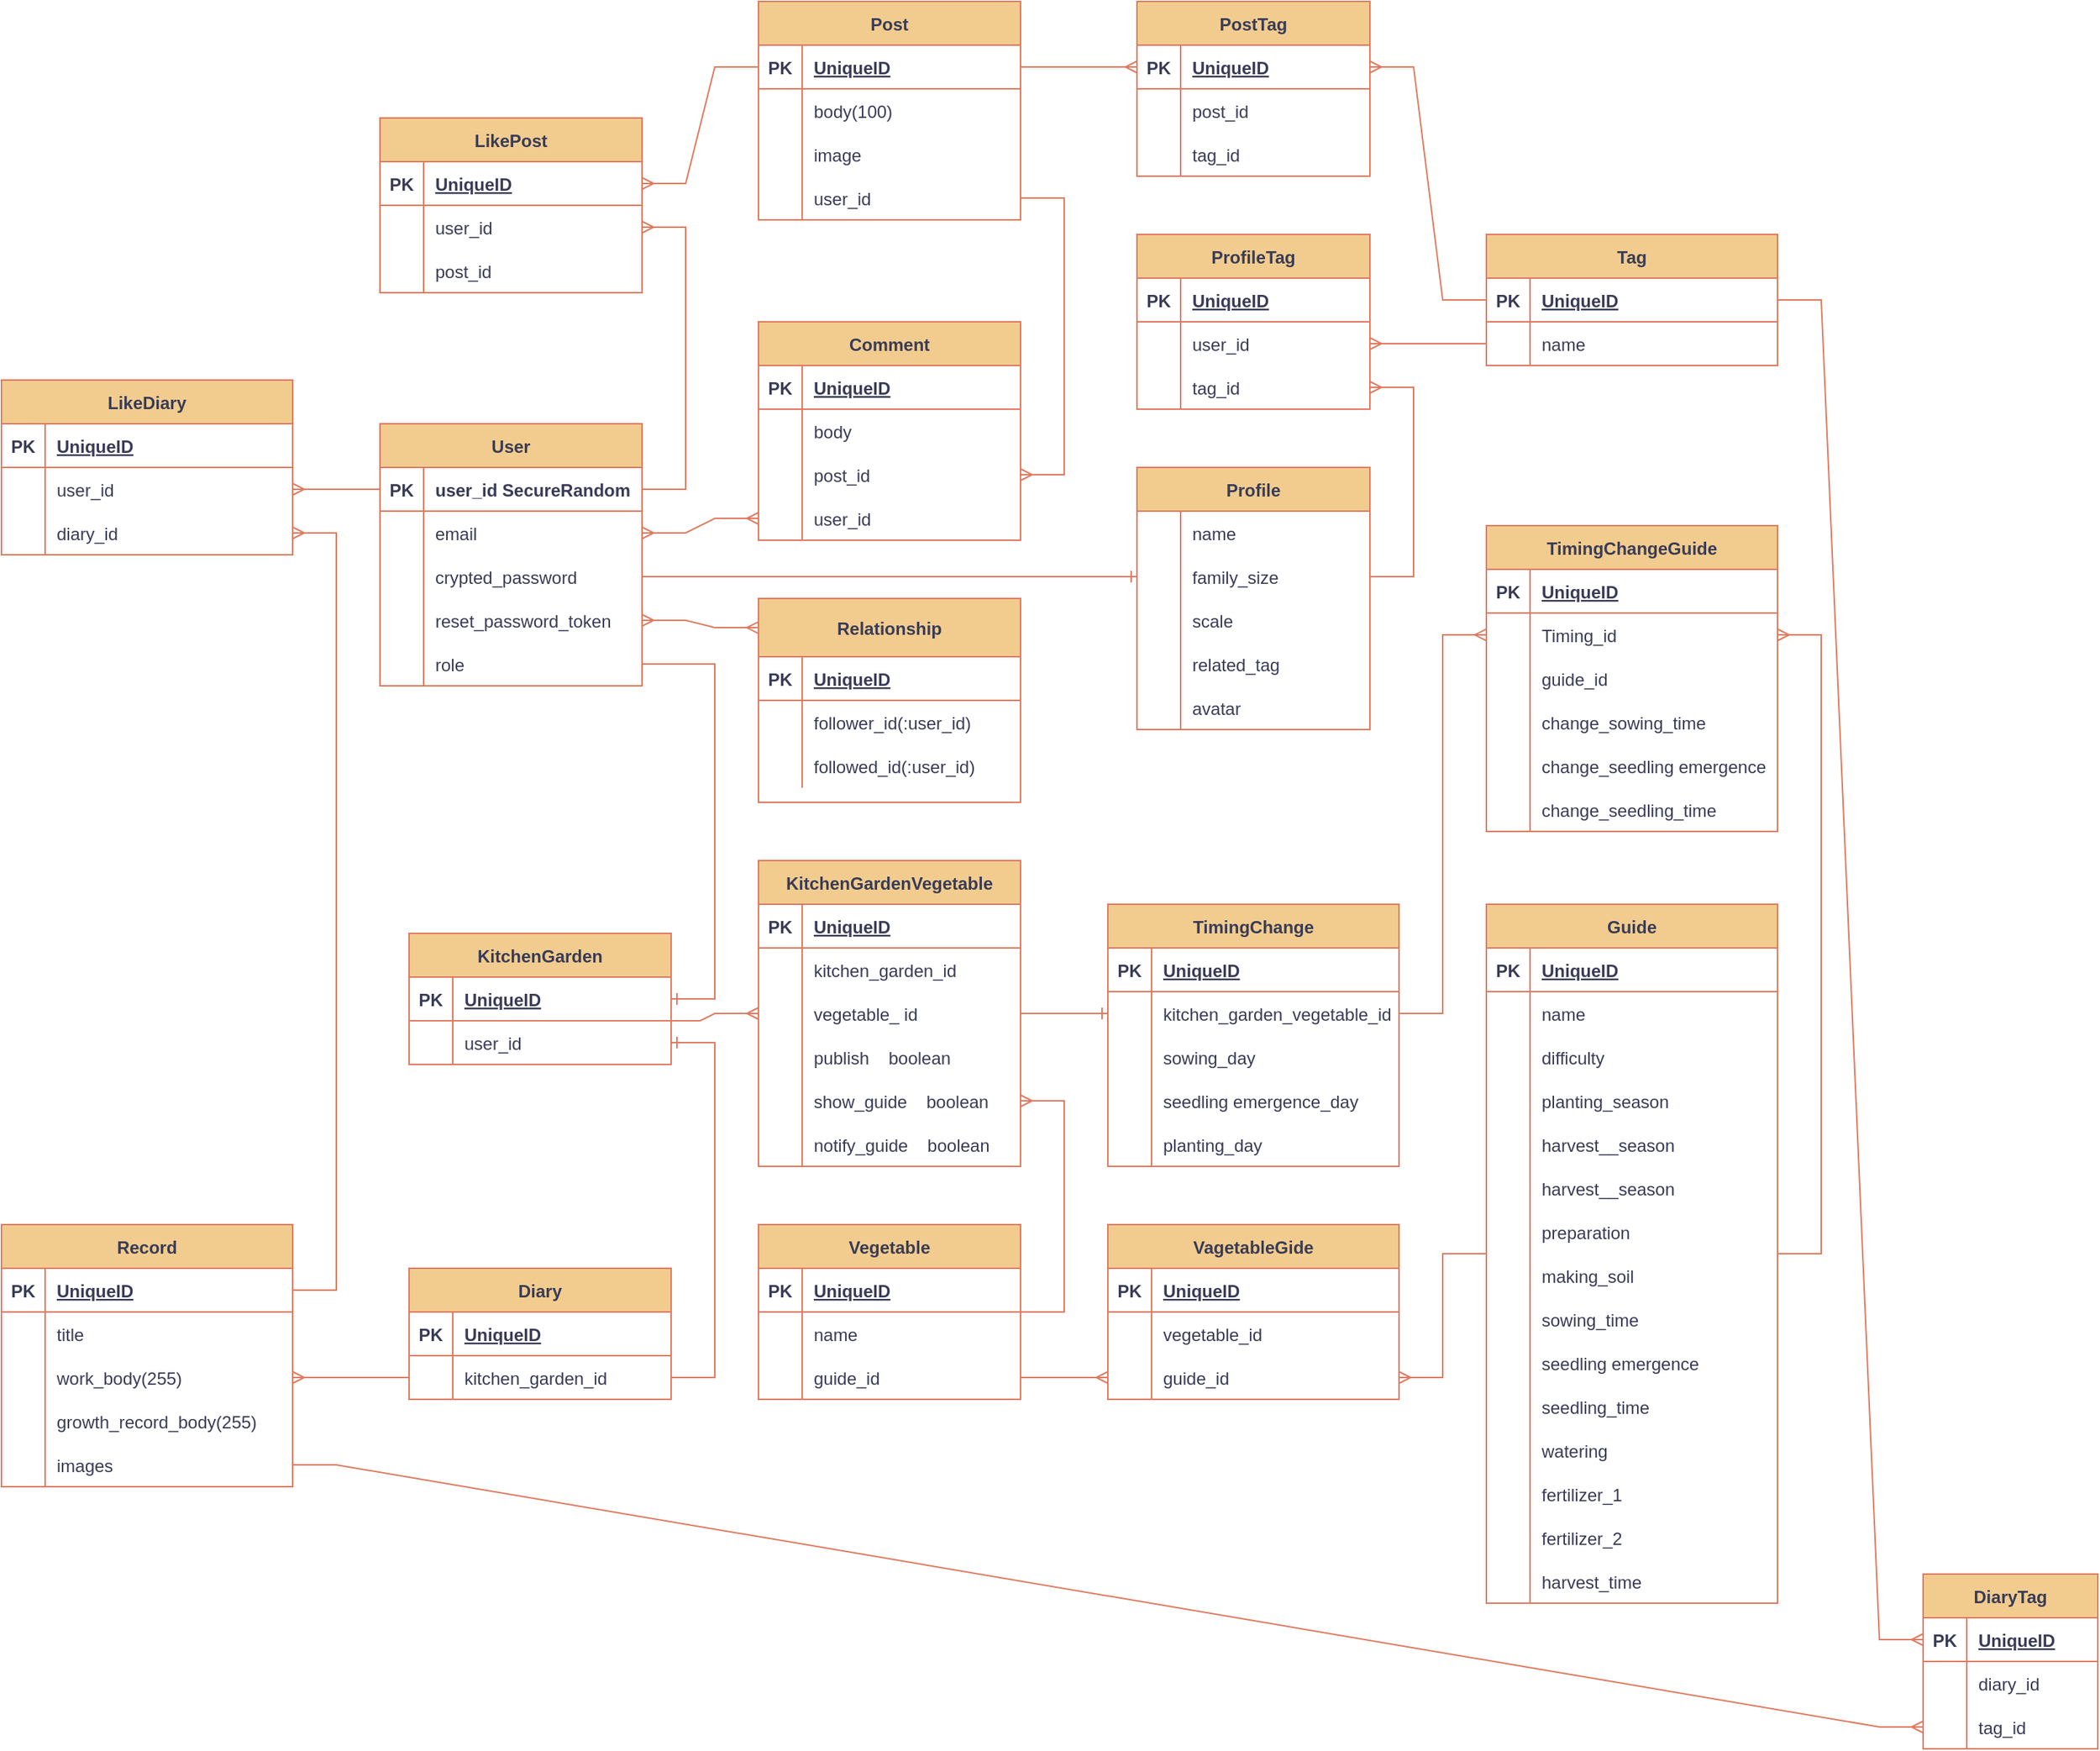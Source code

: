 <mxfile version="20.8.5" type="github">
  <diagram id="R2lEEEUBdFMjLlhIrx00" name="Page-1">
    <mxGraphModel dx="7185" dy="1293" grid="0" gridSize="10" guides="1" tooltips="1" connect="1" arrows="1" fold="1" page="0" pageScale="1" pageWidth="1169" pageHeight="1654" math="0" shadow="0" extFonts="Permanent Marker^https://fonts.googleapis.com/css?family=Permanent+Marker">
      <root>
        <mxCell id="0" />
        <mxCell id="1" parent="0" />
        <mxCell id="C-vyLk0tnHw3VtMMgP7b-13" value="Post" style="shape=table;startSize=30;container=1;collapsible=1;childLayout=tableLayout;fixedRows=1;rowLines=0;fontStyle=1;align=center;resizeLast=1;labelBackgroundColor=none;fillColor=#F2CC8F;strokeColor=#E07A5F;fontColor=#393C56;" parent="1" vertex="1">
          <mxGeometry x="-4120" y="240" width="180" height="150" as="geometry" />
        </mxCell>
        <mxCell id="C-vyLk0tnHw3VtMMgP7b-14" value="" style="shape=partialRectangle;collapsible=0;dropTarget=0;pointerEvents=0;fillColor=none;points=[[0,0.5],[1,0.5]];portConstraint=eastwest;top=0;left=0;right=0;bottom=1;labelBackgroundColor=none;strokeColor=#E07A5F;fontColor=#393C56;" parent="C-vyLk0tnHw3VtMMgP7b-13" vertex="1">
          <mxGeometry y="30" width="180" height="30" as="geometry" />
        </mxCell>
        <mxCell id="C-vyLk0tnHw3VtMMgP7b-15" value="PK" style="shape=partialRectangle;overflow=hidden;connectable=0;fillColor=none;top=0;left=0;bottom=0;right=0;fontStyle=1;labelBackgroundColor=none;strokeColor=#E07A5F;fontColor=#393C56;" parent="C-vyLk0tnHw3VtMMgP7b-14" vertex="1">
          <mxGeometry width="30" height="30" as="geometry">
            <mxRectangle width="30" height="30" as="alternateBounds" />
          </mxGeometry>
        </mxCell>
        <mxCell id="C-vyLk0tnHw3VtMMgP7b-16" value="UniqueID" style="shape=partialRectangle;overflow=hidden;connectable=0;fillColor=none;top=0;left=0;bottom=0;right=0;align=left;spacingLeft=6;fontStyle=5;labelBackgroundColor=none;strokeColor=#E07A5F;fontColor=#393C56;" parent="C-vyLk0tnHw3VtMMgP7b-14" vertex="1">
          <mxGeometry x="30" width="150" height="30" as="geometry">
            <mxRectangle width="150" height="30" as="alternateBounds" />
          </mxGeometry>
        </mxCell>
        <mxCell id="r4JHQw7CceE9-L-xb1N1-65" value="" style="shape=tableRow;horizontal=0;startSize=0;swimlaneHead=0;swimlaneBody=0;fillColor=none;collapsible=0;dropTarget=0;points=[[0,0.5],[1,0.5]];portConstraint=eastwest;top=0;left=0;right=0;bottom=0;labelBackgroundColor=none;strokeColor=#E07A5F;fontColor=#393C56;" parent="C-vyLk0tnHw3VtMMgP7b-13" vertex="1">
          <mxGeometry y="60" width="180" height="30" as="geometry" />
        </mxCell>
        <mxCell id="r4JHQw7CceE9-L-xb1N1-66" value="" style="shape=partialRectangle;connectable=0;fillColor=none;top=0;left=0;bottom=0;right=0;editable=1;overflow=hidden;labelBackgroundColor=none;strokeColor=#E07A5F;fontColor=#393C56;" parent="r4JHQw7CceE9-L-xb1N1-65" vertex="1">
          <mxGeometry width="30" height="30" as="geometry">
            <mxRectangle width="30" height="30" as="alternateBounds" />
          </mxGeometry>
        </mxCell>
        <mxCell id="r4JHQw7CceE9-L-xb1N1-67" value="body(100)" style="shape=partialRectangle;connectable=0;fillColor=none;top=0;left=0;bottom=0;right=0;align=left;spacingLeft=6;overflow=hidden;labelBackgroundColor=none;strokeColor=#E07A5F;fontColor=#393C56;" parent="r4JHQw7CceE9-L-xb1N1-65" vertex="1">
          <mxGeometry x="30" width="150" height="30" as="geometry">
            <mxRectangle width="150" height="30" as="alternateBounds" />
          </mxGeometry>
        </mxCell>
        <mxCell id="r4JHQw7CceE9-L-xb1N1-71" value="" style="shape=tableRow;horizontal=0;startSize=0;swimlaneHead=0;swimlaneBody=0;fillColor=none;collapsible=0;dropTarget=0;points=[[0,0.5],[1,0.5]];portConstraint=eastwest;top=0;left=0;right=0;bottom=0;labelBackgroundColor=none;strokeColor=#E07A5F;fontColor=#393C56;" parent="C-vyLk0tnHw3VtMMgP7b-13" vertex="1">
          <mxGeometry y="90" width="180" height="30" as="geometry" />
        </mxCell>
        <mxCell id="r4JHQw7CceE9-L-xb1N1-72" value="" style="shape=partialRectangle;connectable=0;fillColor=none;top=0;left=0;bottom=0;right=0;editable=1;overflow=hidden;labelBackgroundColor=none;strokeColor=#E07A5F;fontColor=#393C56;" parent="r4JHQw7CceE9-L-xb1N1-71" vertex="1">
          <mxGeometry width="30" height="30" as="geometry">
            <mxRectangle width="30" height="30" as="alternateBounds" />
          </mxGeometry>
        </mxCell>
        <mxCell id="r4JHQw7CceE9-L-xb1N1-73" value="image" style="shape=partialRectangle;connectable=0;fillColor=none;top=0;left=0;bottom=0;right=0;align=left;spacingLeft=6;overflow=hidden;labelBackgroundColor=none;strokeColor=#E07A5F;fontColor=#393C56;" parent="r4JHQw7CceE9-L-xb1N1-71" vertex="1">
          <mxGeometry x="30" width="150" height="30" as="geometry">
            <mxRectangle width="150" height="30" as="alternateBounds" />
          </mxGeometry>
        </mxCell>
        <mxCell id="r4JHQw7CceE9-L-xb1N1-68" value="" style="shape=tableRow;horizontal=0;startSize=0;swimlaneHead=0;swimlaneBody=0;fillColor=none;collapsible=0;dropTarget=0;points=[[0,0.5],[1,0.5]];portConstraint=eastwest;top=0;left=0;right=0;bottom=0;labelBackgroundColor=none;strokeColor=#E07A5F;fontColor=#393C56;" parent="C-vyLk0tnHw3VtMMgP7b-13" vertex="1">
          <mxGeometry y="120" width="180" height="30" as="geometry" />
        </mxCell>
        <mxCell id="r4JHQw7CceE9-L-xb1N1-69" value="" style="shape=partialRectangle;connectable=0;fillColor=none;top=0;left=0;bottom=0;right=0;editable=1;overflow=hidden;labelBackgroundColor=none;strokeColor=#E07A5F;fontColor=#393C56;" parent="r4JHQw7CceE9-L-xb1N1-68" vertex="1">
          <mxGeometry width="30" height="30" as="geometry">
            <mxRectangle width="30" height="30" as="alternateBounds" />
          </mxGeometry>
        </mxCell>
        <mxCell id="r4JHQw7CceE9-L-xb1N1-70" value="user_id" style="shape=partialRectangle;connectable=0;fillColor=none;top=0;left=0;bottom=0;right=0;align=left;spacingLeft=6;overflow=hidden;labelBackgroundColor=none;strokeColor=#E07A5F;fontColor=#393C56;" parent="r4JHQw7CceE9-L-xb1N1-68" vertex="1">
          <mxGeometry x="30" width="150" height="30" as="geometry">
            <mxRectangle width="150" height="30" as="alternateBounds" />
          </mxGeometry>
        </mxCell>
        <mxCell id="ZYIYy0xiS1JpbG7LHLAk-3" value="Comment" style="shape=table;startSize=30;container=1;collapsible=1;childLayout=tableLayout;fixedRows=1;rowLines=0;fontStyle=1;align=center;resizeLast=1;fillColor=#F2CC8F;strokeColor=#E07A5F;labelBackgroundColor=none;fontColor=#393C56;" parent="1" vertex="1">
          <mxGeometry x="-4120" y="460" width="180" height="150" as="geometry" />
        </mxCell>
        <mxCell id="ZYIYy0xiS1JpbG7LHLAk-4" value="" style="shape=tableRow;horizontal=0;startSize=0;swimlaneHead=0;swimlaneBody=0;fillColor=none;collapsible=0;dropTarget=0;points=[[0,0.5],[1,0.5]];portConstraint=eastwest;top=0;left=0;right=0;bottom=1;labelBackgroundColor=none;strokeColor=#E07A5F;fontColor=#393C56;" parent="ZYIYy0xiS1JpbG7LHLAk-3" vertex="1">
          <mxGeometry y="30" width="180" height="30" as="geometry" />
        </mxCell>
        <mxCell id="ZYIYy0xiS1JpbG7LHLAk-5" value="PK" style="shape=partialRectangle;connectable=0;fillColor=none;top=0;left=0;bottom=0;right=0;fontStyle=1;overflow=hidden;labelBackgroundColor=none;strokeColor=#E07A5F;fontColor=#393C56;" parent="ZYIYy0xiS1JpbG7LHLAk-4" vertex="1">
          <mxGeometry width="30" height="30" as="geometry">
            <mxRectangle width="30" height="30" as="alternateBounds" />
          </mxGeometry>
        </mxCell>
        <mxCell id="ZYIYy0xiS1JpbG7LHLAk-6" value="UniqueID" style="shape=partialRectangle;connectable=0;fillColor=none;top=0;left=0;bottom=0;right=0;align=left;spacingLeft=6;fontStyle=5;overflow=hidden;labelBackgroundColor=none;strokeColor=#E07A5F;fontColor=#393C56;" parent="ZYIYy0xiS1JpbG7LHLAk-4" vertex="1">
          <mxGeometry x="30" width="150" height="30" as="geometry">
            <mxRectangle width="150" height="30" as="alternateBounds" />
          </mxGeometry>
        </mxCell>
        <mxCell id="r4JHQw7CceE9-L-xb1N1-50" value="" style="shape=tableRow;horizontal=0;startSize=0;swimlaneHead=0;swimlaneBody=0;fillColor=none;collapsible=0;dropTarget=0;points=[[0,0.5],[1,0.5]];portConstraint=eastwest;top=0;left=0;right=0;bottom=0;labelBackgroundColor=none;strokeColor=#E07A5F;fontColor=#393C56;" parent="ZYIYy0xiS1JpbG7LHLAk-3" vertex="1">
          <mxGeometry y="60" width="180" height="30" as="geometry" />
        </mxCell>
        <mxCell id="r4JHQw7CceE9-L-xb1N1-51" value="" style="shape=partialRectangle;connectable=0;fillColor=none;top=0;left=0;bottom=0;right=0;editable=1;overflow=hidden;labelBackgroundColor=none;strokeColor=#E07A5F;fontColor=#393C56;" parent="r4JHQw7CceE9-L-xb1N1-50" vertex="1">
          <mxGeometry width="30" height="30" as="geometry">
            <mxRectangle width="30" height="30" as="alternateBounds" />
          </mxGeometry>
        </mxCell>
        <mxCell id="r4JHQw7CceE9-L-xb1N1-52" value="body" style="shape=partialRectangle;connectable=0;fillColor=none;top=0;left=0;bottom=0;right=0;align=left;spacingLeft=6;overflow=hidden;labelBackgroundColor=none;strokeColor=#E07A5F;fontColor=#393C56;" parent="r4JHQw7CceE9-L-xb1N1-50" vertex="1">
          <mxGeometry x="30" width="150" height="30" as="geometry">
            <mxRectangle width="150" height="30" as="alternateBounds" />
          </mxGeometry>
        </mxCell>
        <mxCell id="r4JHQw7CceE9-L-xb1N1-53" value="" style="shape=tableRow;horizontal=0;startSize=0;swimlaneHead=0;swimlaneBody=0;fillColor=none;collapsible=0;dropTarget=0;points=[[0,0.5],[1,0.5]];portConstraint=eastwest;top=0;left=0;right=0;bottom=0;labelBackgroundColor=none;strokeColor=#E07A5F;fontColor=#393C56;" parent="ZYIYy0xiS1JpbG7LHLAk-3" vertex="1">
          <mxGeometry y="90" width="180" height="30" as="geometry" />
        </mxCell>
        <mxCell id="r4JHQw7CceE9-L-xb1N1-54" value="" style="shape=partialRectangle;connectable=0;fillColor=none;top=0;left=0;bottom=0;right=0;editable=1;overflow=hidden;labelBackgroundColor=none;strokeColor=#E07A5F;fontColor=#393C56;" parent="r4JHQw7CceE9-L-xb1N1-53" vertex="1">
          <mxGeometry width="30" height="30" as="geometry">
            <mxRectangle width="30" height="30" as="alternateBounds" />
          </mxGeometry>
        </mxCell>
        <mxCell id="r4JHQw7CceE9-L-xb1N1-55" value="post_id" style="shape=partialRectangle;connectable=0;fillColor=none;top=0;left=0;bottom=0;right=0;align=left;spacingLeft=6;overflow=hidden;labelBackgroundColor=none;strokeColor=#E07A5F;fontColor=#393C56;" parent="r4JHQw7CceE9-L-xb1N1-53" vertex="1">
          <mxGeometry x="30" width="150" height="30" as="geometry">
            <mxRectangle width="150" height="30" as="alternateBounds" />
          </mxGeometry>
        </mxCell>
        <mxCell id="r4JHQw7CceE9-L-xb1N1-56" value="" style="shape=tableRow;horizontal=0;startSize=0;swimlaneHead=0;swimlaneBody=0;fillColor=none;collapsible=0;dropTarget=0;points=[[0,0.5],[1,0.5]];portConstraint=eastwest;top=0;left=0;right=0;bottom=0;labelBackgroundColor=none;strokeColor=#E07A5F;fontColor=#393C56;" parent="ZYIYy0xiS1JpbG7LHLAk-3" vertex="1">
          <mxGeometry y="120" width="180" height="30" as="geometry" />
        </mxCell>
        <mxCell id="r4JHQw7CceE9-L-xb1N1-57" value="" style="shape=partialRectangle;connectable=0;fillColor=none;top=0;left=0;bottom=0;right=0;editable=1;overflow=hidden;labelBackgroundColor=none;strokeColor=#E07A5F;fontColor=#393C56;" parent="r4JHQw7CceE9-L-xb1N1-56" vertex="1">
          <mxGeometry width="30" height="30" as="geometry">
            <mxRectangle width="30" height="30" as="alternateBounds" />
          </mxGeometry>
        </mxCell>
        <mxCell id="r4JHQw7CceE9-L-xb1N1-58" value="user_id" style="shape=partialRectangle;connectable=0;fillColor=none;top=0;left=0;bottom=0;right=0;align=left;spacingLeft=6;overflow=hidden;labelBackgroundColor=none;strokeColor=#E07A5F;fontColor=#393C56;" parent="r4JHQw7CceE9-L-xb1N1-56" vertex="1">
          <mxGeometry x="30" width="150" height="30" as="geometry">
            <mxRectangle width="150" height="30" as="alternateBounds" />
          </mxGeometry>
        </mxCell>
        <mxCell id="ZYIYy0xiS1JpbG7LHLAk-20" value="Relationship" style="shape=table;startSize=40;container=1;collapsible=1;childLayout=tableLayout;fixedRows=1;rowLines=0;fontStyle=1;align=center;resizeLast=1;fillColor=#F2CC8F;strokeColor=#E07A5F;labelBackgroundColor=none;fontColor=#393C56;" parent="1" vertex="1">
          <mxGeometry x="-4120" y="650" width="180" height="140" as="geometry" />
        </mxCell>
        <mxCell id="ZYIYy0xiS1JpbG7LHLAk-21" value="" style="shape=tableRow;horizontal=0;startSize=0;swimlaneHead=0;swimlaneBody=0;fillColor=none;collapsible=0;dropTarget=0;points=[[0,0.5],[1,0.5]];portConstraint=eastwest;top=0;left=0;right=0;bottom=1;labelBackgroundColor=none;strokeColor=#E07A5F;fontColor=#393C56;" parent="ZYIYy0xiS1JpbG7LHLAk-20" vertex="1">
          <mxGeometry y="40" width="180" height="30" as="geometry" />
        </mxCell>
        <mxCell id="ZYIYy0xiS1JpbG7LHLAk-22" value="PK" style="shape=partialRectangle;connectable=0;fillColor=none;top=0;left=0;bottom=0;right=0;fontStyle=1;overflow=hidden;labelBackgroundColor=none;strokeColor=#E07A5F;fontColor=#393C56;" parent="ZYIYy0xiS1JpbG7LHLAk-21" vertex="1">
          <mxGeometry width="30" height="30" as="geometry">
            <mxRectangle width="30" height="30" as="alternateBounds" />
          </mxGeometry>
        </mxCell>
        <mxCell id="ZYIYy0xiS1JpbG7LHLAk-23" value="UniqueID" style="shape=partialRectangle;connectable=0;fillColor=none;top=0;left=0;bottom=0;right=0;align=left;spacingLeft=6;fontStyle=5;overflow=hidden;labelBackgroundColor=none;strokeColor=#E07A5F;fontColor=#393C56;" parent="ZYIYy0xiS1JpbG7LHLAk-21" vertex="1">
          <mxGeometry x="30" width="150" height="30" as="geometry">
            <mxRectangle width="150" height="30" as="alternateBounds" />
          </mxGeometry>
        </mxCell>
        <mxCell id="r4JHQw7CceE9-L-xb1N1-11" value="" style="shape=tableRow;horizontal=0;startSize=0;swimlaneHead=0;swimlaneBody=0;fillColor=none;collapsible=0;dropTarget=0;points=[[0,0.5],[1,0.5]];portConstraint=eastwest;top=0;left=0;right=0;bottom=0;labelBackgroundColor=none;strokeColor=#E07A5F;fontColor=#393C56;" parent="ZYIYy0xiS1JpbG7LHLAk-20" vertex="1">
          <mxGeometry y="70" width="180" height="30" as="geometry" />
        </mxCell>
        <mxCell id="r4JHQw7CceE9-L-xb1N1-12" value="" style="shape=partialRectangle;connectable=0;fillColor=none;top=0;left=0;bottom=0;right=0;editable=1;overflow=hidden;labelBackgroundColor=none;strokeColor=#E07A5F;fontColor=#393C56;" parent="r4JHQw7CceE9-L-xb1N1-11" vertex="1">
          <mxGeometry width="30" height="30" as="geometry">
            <mxRectangle width="30" height="30" as="alternateBounds" />
          </mxGeometry>
        </mxCell>
        <mxCell id="r4JHQw7CceE9-L-xb1N1-13" value="follower_id(:user_id)" style="shape=partialRectangle;connectable=0;fillColor=none;top=0;left=0;bottom=0;right=0;align=left;spacingLeft=6;overflow=hidden;labelBackgroundColor=none;strokeColor=#E07A5F;fontColor=#393C56;" parent="r4JHQw7CceE9-L-xb1N1-11" vertex="1">
          <mxGeometry x="30" width="150" height="30" as="geometry">
            <mxRectangle width="150" height="30" as="alternateBounds" />
          </mxGeometry>
        </mxCell>
        <mxCell id="r4JHQw7CceE9-L-xb1N1-35" value="" style="shape=tableRow;horizontal=0;startSize=0;swimlaneHead=0;swimlaneBody=0;fillColor=none;collapsible=0;dropTarget=0;points=[[0,0.5],[1,0.5]];portConstraint=eastwest;top=0;left=0;right=0;bottom=0;labelBackgroundColor=none;strokeColor=#E07A5F;fontColor=#393C56;" parent="ZYIYy0xiS1JpbG7LHLAk-20" vertex="1">
          <mxGeometry y="100" width="180" height="30" as="geometry" />
        </mxCell>
        <mxCell id="r4JHQw7CceE9-L-xb1N1-36" value="" style="shape=partialRectangle;connectable=0;fillColor=none;top=0;left=0;bottom=0;right=0;editable=1;overflow=hidden;labelBackgroundColor=none;strokeColor=#E07A5F;fontColor=#393C56;" parent="r4JHQw7CceE9-L-xb1N1-35" vertex="1">
          <mxGeometry width="30" height="30" as="geometry">
            <mxRectangle width="30" height="30" as="alternateBounds" />
          </mxGeometry>
        </mxCell>
        <mxCell id="r4JHQw7CceE9-L-xb1N1-37" value="followed_id(:user_id)" style="shape=partialRectangle;connectable=0;fillColor=none;top=0;left=0;bottom=0;right=0;align=left;spacingLeft=6;overflow=hidden;labelBackgroundColor=none;strokeColor=#E07A5F;fontColor=#393C56;" parent="r4JHQw7CceE9-L-xb1N1-35" vertex="1">
          <mxGeometry x="30" width="150" height="30" as="geometry">
            <mxRectangle width="150" height="30" as="alternateBounds" />
          </mxGeometry>
        </mxCell>
        <mxCell id="ZYIYy0xiS1JpbG7LHLAk-49" value="KitchenGarden" style="shape=table;startSize=30;container=1;collapsible=1;childLayout=tableLayout;fixedRows=1;rowLines=0;fontStyle=1;align=center;resizeLast=1;labelBackgroundColor=none;fillColor=#F2CC8F;strokeColor=#E07A5F;fontColor=#393C56;" parent="1" vertex="1">
          <mxGeometry x="-4360" y="880" width="180" height="90" as="geometry">
            <mxRectangle x="-4600" y="570" width="130" height="30" as="alternateBounds" />
          </mxGeometry>
        </mxCell>
        <mxCell id="ZYIYy0xiS1JpbG7LHLAk-50" value="" style="shape=tableRow;horizontal=0;startSize=0;swimlaneHead=0;swimlaneBody=0;fillColor=none;collapsible=0;dropTarget=0;points=[[0,0.5],[1,0.5]];portConstraint=eastwest;top=0;left=0;right=0;bottom=1;labelBackgroundColor=none;strokeColor=#E07A5F;fontColor=#393C56;" parent="ZYIYy0xiS1JpbG7LHLAk-49" vertex="1">
          <mxGeometry y="30" width="180" height="30" as="geometry" />
        </mxCell>
        <mxCell id="ZYIYy0xiS1JpbG7LHLAk-51" value="PK" style="shape=partialRectangle;connectable=0;fillColor=none;top=0;left=0;bottom=0;right=0;fontStyle=1;overflow=hidden;labelBackgroundColor=none;strokeColor=#E07A5F;fontColor=#393C56;" parent="ZYIYy0xiS1JpbG7LHLAk-50" vertex="1">
          <mxGeometry width="30" height="30" as="geometry">
            <mxRectangle width="30" height="30" as="alternateBounds" />
          </mxGeometry>
        </mxCell>
        <mxCell id="ZYIYy0xiS1JpbG7LHLAk-52" value="UniqueID" style="shape=partialRectangle;connectable=0;fillColor=none;top=0;left=0;bottom=0;right=0;align=left;spacingLeft=6;fontStyle=5;overflow=hidden;labelBackgroundColor=none;strokeColor=#E07A5F;fontColor=#393C56;" parent="ZYIYy0xiS1JpbG7LHLAk-50" vertex="1">
          <mxGeometry x="30" width="150" height="30" as="geometry">
            <mxRectangle width="150" height="30" as="alternateBounds" />
          </mxGeometry>
        </mxCell>
        <mxCell id="ZYIYy0xiS1JpbG7LHLAk-53" value="" style="shape=tableRow;horizontal=0;startSize=0;swimlaneHead=0;swimlaneBody=0;fillColor=none;collapsible=0;dropTarget=0;points=[[0,0.5],[1,0.5]];portConstraint=eastwest;top=0;left=0;right=0;bottom=0;labelBackgroundColor=none;strokeColor=#E07A5F;fontColor=#393C56;" parent="ZYIYy0xiS1JpbG7LHLAk-49" vertex="1">
          <mxGeometry y="60" width="180" height="30" as="geometry" />
        </mxCell>
        <mxCell id="ZYIYy0xiS1JpbG7LHLAk-54" value="" style="shape=partialRectangle;connectable=0;fillColor=none;top=0;left=0;bottom=0;right=0;editable=1;overflow=hidden;labelBackgroundColor=none;strokeColor=#E07A5F;fontColor=#393C56;" parent="ZYIYy0xiS1JpbG7LHLAk-53" vertex="1">
          <mxGeometry width="30" height="30" as="geometry">
            <mxRectangle width="30" height="30" as="alternateBounds" />
          </mxGeometry>
        </mxCell>
        <mxCell id="ZYIYy0xiS1JpbG7LHLAk-55" value="user_id" style="shape=partialRectangle;connectable=0;fillColor=none;top=0;left=0;bottom=0;right=0;align=left;spacingLeft=6;overflow=hidden;labelBackgroundColor=none;strokeColor=#E07A5F;fontColor=#393C56;" parent="ZYIYy0xiS1JpbG7LHLAk-53" vertex="1">
          <mxGeometry x="30" width="150" height="30" as="geometry">
            <mxRectangle width="150" height="30" as="alternateBounds" />
          </mxGeometry>
        </mxCell>
        <mxCell id="ZYIYy0xiS1JpbG7LHLAk-62" value="KitchenGardenVegetable" style="shape=table;startSize=30;container=1;collapsible=1;childLayout=tableLayout;fixedRows=1;rowLines=0;fontStyle=1;align=center;resizeLast=1;labelBackgroundColor=none;fillColor=#F2CC8F;strokeColor=#E07A5F;fontColor=#393C56;" parent="1" vertex="1">
          <mxGeometry x="-4120" y="830" width="180" height="210" as="geometry">
            <mxRectangle x="-3950" y="1270" width="150" height="30" as="alternateBounds" />
          </mxGeometry>
        </mxCell>
        <mxCell id="ZYIYy0xiS1JpbG7LHLAk-63" value="" style="shape=tableRow;horizontal=0;startSize=0;swimlaneHead=0;swimlaneBody=0;fillColor=none;collapsible=0;dropTarget=0;points=[[0,0.5],[1,0.5]];portConstraint=eastwest;top=0;left=0;right=0;bottom=1;labelBackgroundColor=none;strokeColor=#E07A5F;fontColor=#393C56;" parent="ZYIYy0xiS1JpbG7LHLAk-62" vertex="1">
          <mxGeometry y="30" width="180" height="30" as="geometry" />
        </mxCell>
        <mxCell id="ZYIYy0xiS1JpbG7LHLAk-64" value="PK" style="shape=partialRectangle;connectable=0;fillColor=none;top=0;left=0;bottom=0;right=0;fontStyle=1;overflow=hidden;labelBackgroundColor=none;strokeColor=#E07A5F;fontColor=#393C56;" parent="ZYIYy0xiS1JpbG7LHLAk-63" vertex="1">
          <mxGeometry width="30" height="30" as="geometry">
            <mxRectangle width="30" height="30" as="alternateBounds" />
          </mxGeometry>
        </mxCell>
        <mxCell id="ZYIYy0xiS1JpbG7LHLAk-65" value="UniqueID" style="shape=partialRectangle;connectable=0;fillColor=none;top=0;left=0;bottom=0;right=0;align=left;spacingLeft=6;fontStyle=5;overflow=hidden;labelBackgroundColor=none;strokeColor=#E07A5F;fontColor=#393C56;" parent="ZYIYy0xiS1JpbG7LHLAk-63" vertex="1">
          <mxGeometry x="30" width="150" height="30" as="geometry">
            <mxRectangle width="150" height="30" as="alternateBounds" />
          </mxGeometry>
        </mxCell>
        <mxCell id="ZYIYy0xiS1JpbG7LHLAk-66" value="" style="shape=tableRow;horizontal=0;startSize=0;swimlaneHead=0;swimlaneBody=0;fillColor=none;collapsible=0;dropTarget=0;points=[[0,0.5],[1,0.5]];portConstraint=eastwest;top=0;left=0;right=0;bottom=0;labelBackgroundColor=none;strokeColor=#E07A5F;fontColor=#393C56;" parent="ZYIYy0xiS1JpbG7LHLAk-62" vertex="1">
          <mxGeometry y="60" width="180" height="30" as="geometry" />
        </mxCell>
        <mxCell id="ZYIYy0xiS1JpbG7LHLAk-67" value="" style="shape=partialRectangle;connectable=0;fillColor=none;top=0;left=0;bottom=0;right=0;editable=1;overflow=hidden;labelBackgroundColor=none;strokeColor=#E07A5F;fontColor=#393C56;" parent="ZYIYy0xiS1JpbG7LHLAk-66" vertex="1">
          <mxGeometry width="30" height="30" as="geometry">
            <mxRectangle width="30" height="30" as="alternateBounds" />
          </mxGeometry>
        </mxCell>
        <mxCell id="ZYIYy0xiS1JpbG7LHLAk-68" value="kitchen_garden_id" style="shape=partialRectangle;connectable=0;fillColor=none;top=0;left=0;bottom=0;right=0;align=left;spacingLeft=6;overflow=hidden;labelBackgroundColor=none;strokeColor=#E07A5F;fontColor=#393C56;" parent="ZYIYy0xiS1JpbG7LHLAk-66" vertex="1">
          <mxGeometry x="30" width="150" height="30" as="geometry">
            <mxRectangle width="150" height="30" as="alternateBounds" />
          </mxGeometry>
        </mxCell>
        <mxCell id="ZYIYy0xiS1JpbG7LHLAk-69" value="" style="shape=tableRow;horizontal=0;startSize=0;swimlaneHead=0;swimlaneBody=0;fillColor=none;collapsible=0;dropTarget=0;points=[[0,0.5],[1,0.5]];portConstraint=eastwest;top=0;left=0;right=0;bottom=0;labelBackgroundColor=none;strokeColor=#E07A5F;fontColor=#393C56;" parent="ZYIYy0xiS1JpbG7LHLAk-62" vertex="1">
          <mxGeometry y="90" width="180" height="30" as="geometry" />
        </mxCell>
        <mxCell id="ZYIYy0xiS1JpbG7LHLAk-70" value="" style="shape=partialRectangle;connectable=0;fillColor=none;top=0;left=0;bottom=0;right=0;editable=1;overflow=hidden;labelBackgroundColor=none;strokeColor=#E07A5F;fontColor=#393C56;" parent="ZYIYy0xiS1JpbG7LHLAk-69" vertex="1">
          <mxGeometry width="30" height="30" as="geometry">
            <mxRectangle width="30" height="30" as="alternateBounds" />
          </mxGeometry>
        </mxCell>
        <mxCell id="ZYIYy0xiS1JpbG7LHLAk-71" value="vegetable_ id" style="shape=partialRectangle;connectable=0;fillColor=none;top=0;left=0;bottom=0;right=0;align=left;spacingLeft=6;overflow=hidden;labelBackgroundColor=none;strokeColor=#E07A5F;fontColor=#393C56;" parent="ZYIYy0xiS1JpbG7LHLAk-69" vertex="1">
          <mxGeometry x="30" width="150" height="30" as="geometry">
            <mxRectangle width="150" height="30" as="alternateBounds" />
          </mxGeometry>
        </mxCell>
        <mxCell id="r4JHQw7CceE9-L-xb1N1-270" value="" style="shape=tableRow;horizontal=0;startSize=0;swimlaneHead=0;swimlaneBody=0;fillColor=none;collapsible=0;dropTarget=0;points=[[0,0.5],[1,0.5]];portConstraint=eastwest;top=0;left=0;right=0;bottom=0;labelBackgroundColor=none;strokeColor=#E07A5F;fontColor=#393C56;" parent="ZYIYy0xiS1JpbG7LHLAk-62" vertex="1">
          <mxGeometry y="120" width="180" height="30" as="geometry" />
        </mxCell>
        <mxCell id="r4JHQw7CceE9-L-xb1N1-271" value="" style="shape=partialRectangle;connectable=0;fillColor=none;top=0;left=0;bottom=0;right=0;editable=1;overflow=hidden;labelBackgroundColor=none;strokeColor=#E07A5F;fontColor=#393C56;" parent="r4JHQw7CceE9-L-xb1N1-270" vertex="1">
          <mxGeometry width="30" height="30" as="geometry">
            <mxRectangle width="30" height="30" as="alternateBounds" />
          </mxGeometry>
        </mxCell>
        <mxCell id="r4JHQw7CceE9-L-xb1N1-272" value="publish    boolean" style="shape=partialRectangle;connectable=0;fillColor=none;top=0;left=0;bottom=0;right=0;align=left;spacingLeft=6;overflow=hidden;labelBackgroundColor=none;strokeColor=#E07A5F;fontColor=#393C56;" parent="r4JHQw7CceE9-L-xb1N1-270" vertex="1">
          <mxGeometry x="30" width="150" height="30" as="geometry">
            <mxRectangle width="150" height="30" as="alternateBounds" />
          </mxGeometry>
        </mxCell>
        <mxCell id="r4JHQw7CceE9-L-xb1N1-273" value="" style="shape=tableRow;horizontal=0;startSize=0;swimlaneHead=0;swimlaneBody=0;fillColor=none;collapsible=0;dropTarget=0;points=[[0,0.5],[1,0.5]];portConstraint=eastwest;top=0;left=0;right=0;bottom=0;labelBackgroundColor=none;strokeColor=#E07A5F;fontColor=#393C56;" parent="ZYIYy0xiS1JpbG7LHLAk-62" vertex="1">
          <mxGeometry y="150" width="180" height="30" as="geometry" />
        </mxCell>
        <mxCell id="r4JHQw7CceE9-L-xb1N1-274" value="" style="shape=partialRectangle;connectable=0;fillColor=none;top=0;left=0;bottom=0;right=0;editable=1;overflow=hidden;labelBackgroundColor=none;strokeColor=#E07A5F;fontColor=#393C56;" parent="r4JHQw7CceE9-L-xb1N1-273" vertex="1">
          <mxGeometry width="30" height="30" as="geometry">
            <mxRectangle width="30" height="30" as="alternateBounds" />
          </mxGeometry>
        </mxCell>
        <mxCell id="r4JHQw7CceE9-L-xb1N1-275" value="show_guide    boolean" style="shape=partialRectangle;connectable=0;fillColor=none;top=0;left=0;bottom=0;right=0;align=left;spacingLeft=6;overflow=hidden;labelBackgroundColor=none;strokeColor=#E07A5F;fontColor=#393C56;" parent="r4JHQw7CceE9-L-xb1N1-273" vertex="1">
          <mxGeometry x="30" width="150" height="30" as="geometry">
            <mxRectangle width="150" height="30" as="alternateBounds" />
          </mxGeometry>
        </mxCell>
        <mxCell id="r4JHQw7CceE9-L-xb1N1-276" value="" style="shape=tableRow;horizontal=0;startSize=0;swimlaneHead=0;swimlaneBody=0;fillColor=none;collapsible=0;dropTarget=0;points=[[0,0.5],[1,0.5]];portConstraint=eastwest;top=0;left=0;right=0;bottom=0;labelBackgroundColor=none;strokeColor=#E07A5F;fontColor=#393C56;" parent="ZYIYy0xiS1JpbG7LHLAk-62" vertex="1">
          <mxGeometry y="180" width="180" height="30" as="geometry" />
        </mxCell>
        <mxCell id="r4JHQw7CceE9-L-xb1N1-277" value="" style="shape=partialRectangle;connectable=0;fillColor=none;top=0;left=0;bottom=0;right=0;editable=1;overflow=hidden;labelBackgroundColor=none;strokeColor=#E07A5F;fontColor=#393C56;" parent="r4JHQw7CceE9-L-xb1N1-276" vertex="1">
          <mxGeometry width="30" height="30" as="geometry">
            <mxRectangle width="30" height="30" as="alternateBounds" />
          </mxGeometry>
        </mxCell>
        <mxCell id="r4JHQw7CceE9-L-xb1N1-278" value="notify_guide    boolean" style="shape=partialRectangle;connectable=0;fillColor=none;top=0;left=0;bottom=0;right=0;align=left;spacingLeft=6;overflow=hidden;labelBackgroundColor=none;strokeColor=#E07A5F;fontColor=#393C56;" parent="r4JHQw7CceE9-L-xb1N1-276" vertex="1">
          <mxGeometry x="30" width="150" height="30" as="geometry">
            <mxRectangle width="150" height="30" as="alternateBounds" />
          </mxGeometry>
        </mxCell>
        <mxCell id="ZYIYy0xiS1JpbG7LHLAk-76" value="Guide" style="shape=table;startSize=30;container=1;collapsible=1;childLayout=tableLayout;fixedRows=1;rowLines=0;fontStyle=1;align=center;resizeLast=1;labelBackgroundColor=none;fillColor=#F2CC8F;strokeColor=#E07A5F;fontColor=#393C56;" parent="1" vertex="1">
          <mxGeometry x="-3620" y="860" width="200" height="480" as="geometry" />
        </mxCell>
        <mxCell id="ZYIYy0xiS1JpbG7LHLAk-77" value="" style="shape=tableRow;horizontal=0;startSize=0;swimlaneHead=0;swimlaneBody=0;fillColor=none;collapsible=0;dropTarget=0;points=[[0,0.5],[1,0.5]];portConstraint=eastwest;top=0;left=0;right=0;bottom=1;labelBackgroundColor=none;strokeColor=#E07A5F;fontColor=#393C56;" parent="ZYIYy0xiS1JpbG7LHLAk-76" vertex="1">
          <mxGeometry y="30" width="200" height="30" as="geometry" />
        </mxCell>
        <mxCell id="ZYIYy0xiS1JpbG7LHLAk-78" value="PK" style="shape=partialRectangle;connectable=0;fillColor=none;top=0;left=0;bottom=0;right=0;fontStyle=1;overflow=hidden;labelBackgroundColor=none;strokeColor=#E07A5F;fontColor=#393C56;" parent="ZYIYy0xiS1JpbG7LHLAk-77" vertex="1">
          <mxGeometry width="30" height="30" as="geometry">
            <mxRectangle width="30" height="30" as="alternateBounds" />
          </mxGeometry>
        </mxCell>
        <mxCell id="ZYIYy0xiS1JpbG7LHLAk-79" value="UniqueID" style="shape=partialRectangle;connectable=0;fillColor=none;top=0;left=0;bottom=0;right=0;align=left;spacingLeft=6;fontStyle=5;overflow=hidden;labelBackgroundColor=none;strokeColor=#E07A5F;fontColor=#393C56;" parent="ZYIYy0xiS1JpbG7LHLAk-77" vertex="1">
          <mxGeometry x="30" width="170" height="30" as="geometry">
            <mxRectangle width="170" height="30" as="alternateBounds" />
          </mxGeometry>
        </mxCell>
        <mxCell id="r4JHQw7CceE9-L-xb1N1-232" value="" style="shape=tableRow;horizontal=0;startSize=0;swimlaneHead=0;swimlaneBody=0;fillColor=none;collapsible=0;dropTarget=0;points=[[0,0.5],[1,0.5]];portConstraint=eastwest;top=0;left=0;right=0;bottom=0;labelBackgroundColor=none;strokeColor=#E07A5F;fontColor=#393C56;" parent="ZYIYy0xiS1JpbG7LHLAk-76" vertex="1">
          <mxGeometry y="60" width="200" height="30" as="geometry" />
        </mxCell>
        <mxCell id="r4JHQw7CceE9-L-xb1N1-233" value="" style="shape=partialRectangle;connectable=0;fillColor=none;top=0;left=0;bottom=0;right=0;editable=1;overflow=hidden;labelBackgroundColor=none;strokeColor=#E07A5F;fontColor=#393C56;" parent="r4JHQw7CceE9-L-xb1N1-232" vertex="1">
          <mxGeometry width="30" height="30" as="geometry">
            <mxRectangle width="30" height="30" as="alternateBounds" />
          </mxGeometry>
        </mxCell>
        <mxCell id="r4JHQw7CceE9-L-xb1N1-234" value="name" style="shape=partialRectangle;connectable=0;fillColor=none;top=0;left=0;bottom=0;right=0;align=left;spacingLeft=6;overflow=hidden;labelBackgroundColor=none;strokeColor=#E07A5F;fontColor=#393C56;" parent="r4JHQw7CceE9-L-xb1N1-232" vertex="1">
          <mxGeometry x="30" width="170" height="30" as="geometry">
            <mxRectangle width="170" height="30" as="alternateBounds" />
          </mxGeometry>
        </mxCell>
        <mxCell id="ZYIYy0xiS1JpbG7LHLAk-99" value="" style="shape=tableRow;horizontal=0;startSize=0;swimlaneHead=0;swimlaneBody=0;fillColor=none;collapsible=0;dropTarget=0;points=[[0,0.5],[1,0.5]];portConstraint=eastwest;top=0;left=0;right=0;bottom=0;labelBackgroundColor=none;strokeColor=#E07A5F;fontColor=#393C56;" parent="ZYIYy0xiS1JpbG7LHLAk-76" vertex="1">
          <mxGeometry y="90" width="200" height="30" as="geometry" />
        </mxCell>
        <mxCell id="ZYIYy0xiS1JpbG7LHLAk-100" value="" style="shape=partialRectangle;connectable=0;fillColor=none;top=0;left=0;bottom=0;right=0;editable=1;overflow=hidden;labelBackgroundColor=none;strokeColor=#E07A5F;fontColor=#393C56;" parent="ZYIYy0xiS1JpbG7LHLAk-99" vertex="1">
          <mxGeometry width="30" height="30" as="geometry">
            <mxRectangle width="30" height="30" as="alternateBounds" />
          </mxGeometry>
        </mxCell>
        <mxCell id="ZYIYy0xiS1JpbG7LHLAk-101" value="difficulty" style="shape=partialRectangle;connectable=0;fillColor=none;top=0;left=0;bottom=0;right=0;align=left;spacingLeft=6;overflow=hidden;labelBackgroundColor=none;strokeColor=#E07A5F;fontColor=#393C56;" parent="ZYIYy0xiS1JpbG7LHLAk-99" vertex="1">
          <mxGeometry x="30" width="170" height="30" as="geometry">
            <mxRectangle width="170" height="30" as="alternateBounds" />
          </mxGeometry>
        </mxCell>
        <mxCell id="r4JHQw7CceE9-L-xb1N1-173" value="" style="shape=tableRow;horizontal=0;startSize=0;swimlaneHead=0;swimlaneBody=0;fillColor=none;collapsible=0;dropTarget=0;points=[[0,0.5],[1,0.5]];portConstraint=eastwest;top=0;left=0;right=0;bottom=0;labelBackgroundColor=none;strokeColor=#E07A5F;fontColor=#393C56;" parent="ZYIYy0xiS1JpbG7LHLAk-76" vertex="1">
          <mxGeometry y="120" width="200" height="30" as="geometry" />
        </mxCell>
        <mxCell id="r4JHQw7CceE9-L-xb1N1-174" value="" style="shape=partialRectangle;connectable=0;fillColor=none;top=0;left=0;bottom=0;right=0;editable=1;overflow=hidden;labelBackgroundColor=none;strokeColor=#E07A5F;fontColor=#393C56;" parent="r4JHQw7CceE9-L-xb1N1-173" vertex="1">
          <mxGeometry width="30" height="30" as="geometry">
            <mxRectangle width="30" height="30" as="alternateBounds" />
          </mxGeometry>
        </mxCell>
        <mxCell id="r4JHQw7CceE9-L-xb1N1-175" value="planting_season" style="shape=partialRectangle;connectable=0;fillColor=none;top=0;left=0;bottom=0;right=0;align=left;spacingLeft=6;overflow=hidden;labelBackgroundColor=none;strokeColor=#E07A5F;fontColor=#393C56;" parent="r4JHQw7CceE9-L-xb1N1-173" vertex="1">
          <mxGeometry x="30" width="170" height="30" as="geometry">
            <mxRectangle width="170" height="30" as="alternateBounds" />
          </mxGeometry>
        </mxCell>
        <mxCell id="xi8USAvhVhEX6jhRc_6m-37" value="" style="shape=tableRow;horizontal=0;startSize=0;swimlaneHead=0;swimlaneBody=0;fillColor=none;collapsible=0;dropTarget=0;points=[[0,0.5],[1,0.5]];portConstraint=eastwest;top=0;left=0;right=0;bottom=0;labelBackgroundColor=none;strokeColor=#E07A5F;fontColor=#393C56;" vertex="1" parent="ZYIYy0xiS1JpbG7LHLAk-76">
          <mxGeometry y="150" width="200" height="30" as="geometry" />
        </mxCell>
        <mxCell id="xi8USAvhVhEX6jhRc_6m-38" value="" style="shape=partialRectangle;connectable=0;fillColor=none;top=0;left=0;bottom=0;right=0;editable=1;overflow=hidden;labelBackgroundColor=none;strokeColor=#E07A5F;fontColor=#393C56;" vertex="1" parent="xi8USAvhVhEX6jhRc_6m-37">
          <mxGeometry width="30" height="30" as="geometry">
            <mxRectangle width="30" height="30" as="alternateBounds" />
          </mxGeometry>
        </mxCell>
        <mxCell id="xi8USAvhVhEX6jhRc_6m-39" value="harvest__season" style="shape=partialRectangle;connectable=0;fillColor=none;top=0;left=0;bottom=0;right=0;align=left;spacingLeft=6;overflow=hidden;labelBackgroundColor=none;strokeColor=#E07A5F;fontColor=#393C56;" vertex="1" parent="xi8USAvhVhEX6jhRc_6m-37">
          <mxGeometry x="30" width="170" height="30" as="geometry">
            <mxRectangle width="170" height="30" as="alternateBounds" />
          </mxGeometry>
        </mxCell>
        <mxCell id="r4JHQw7CceE9-L-xb1N1-176" value="" style="shape=tableRow;horizontal=0;startSize=0;swimlaneHead=0;swimlaneBody=0;fillColor=none;collapsible=0;dropTarget=0;points=[[0,0.5],[1,0.5]];portConstraint=eastwest;top=0;left=0;right=0;bottom=0;labelBackgroundColor=none;strokeColor=#E07A5F;fontColor=#393C56;" parent="ZYIYy0xiS1JpbG7LHLAk-76" vertex="1">
          <mxGeometry y="180" width="200" height="30" as="geometry" />
        </mxCell>
        <mxCell id="r4JHQw7CceE9-L-xb1N1-177" value="" style="shape=partialRectangle;connectable=0;fillColor=none;top=0;left=0;bottom=0;right=0;editable=1;overflow=hidden;labelBackgroundColor=none;strokeColor=#E07A5F;fontColor=#393C56;" parent="r4JHQw7CceE9-L-xb1N1-176" vertex="1">
          <mxGeometry width="30" height="30" as="geometry">
            <mxRectangle width="30" height="30" as="alternateBounds" />
          </mxGeometry>
        </mxCell>
        <mxCell id="r4JHQw7CceE9-L-xb1N1-178" value="harvest__season" style="shape=partialRectangle;connectable=0;fillColor=none;top=0;left=0;bottom=0;right=0;align=left;spacingLeft=6;overflow=hidden;labelBackgroundColor=none;strokeColor=#E07A5F;fontColor=#393C56;" parent="r4JHQw7CceE9-L-xb1N1-176" vertex="1">
          <mxGeometry x="30" width="170" height="30" as="geometry">
            <mxRectangle width="170" height="30" as="alternateBounds" />
          </mxGeometry>
        </mxCell>
        <mxCell id="ZYIYy0xiS1JpbG7LHLAk-80" value="" style="shape=tableRow;horizontal=0;startSize=0;swimlaneHead=0;swimlaneBody=0;fillColor=none;collapsible=0;dropTarget=0;points=[[0,0.5],[1,0.5]];portConstraint=eastwest;top=0;left=0;right=0;bottom=0;labelBackgroundColor=none;strokeColor=#E07A5F;fontColor=#393C56;" parent="ZYIYy0xiS1JpbG7LHLAk-76" vertex="1">
          <mxGeometry y="210" width="200" height="30" as="geometry" />
        </mxCell>
        <mxCell id="ZYIYy0xiS1JpbG7LHLAk-81" value="" style="shape=partialRectangle;connectable=0;fillColor=none;top=0;left=0;bottom=0;right=0;editable=1;overflow=hidden;labelBackgroundColor=none;strokeColor=#E07A5F;fontColor=#393C56;" parent="ZYIYy0xiS1JpbG7LHLAk-80" vertex="1">
          <mxGeometry width="30" height="30" as="geometry">
            <mxRectangle width="30" height="30" as="alternateBounds" />
          </mxGeometry>
        </mxCell>
        <mxCell id="ZYIYy0xiS1JpbG7LHLAk-82" value="preparation" style="shape=partialRectangle;connectable=0;fillColor=none;top=0;left=0;bottom=0;right=0;align=left;spacingLeft=6;overflow=hidden;labelBackgroundColor=none;strokeColor=#E07A5F;fontColor=#393C56;" parent="ZYIYy0xiS1JpbG7LHLAk-80" vertex="1">
          <mxGeometry x="30" width="170" height="30" as="geometry">
            <mxRectangle width="170" height="30" as="alternateBounds" />
          </mxGeometry>
        </mxCell>
        <mxCell id="ZYIYy0xiS1JpbG7LHLAk-83" value="" style="shape=tableRow;horizontal=0;startSize=0;swimlaneHead=0;swimlaneBody=0;fillColor=none;collapsible=0;dropTarget=0;points=[[0,0.5],[1,0.5]];portConstraint=eastwest;top=0;left=0;right=0;bottom=0;labelBackgroundColor=none;strokeColor=#E07A5F;fontColor=#393C56;" parent="ZYIYy0xiS1JpbG7LHLAk-76" vertex="1">
          <mxGeometry y="240" width="200" height="30" as="geometry" />
        </mxCell>
        <mxCell id="ZYIYy0xiS1JpbG7LHLAk-84" value="" style="shape=partialRectangle;connectable=0;fillColor=none;top=0;left=0;bottom=0;right=0;editable=1;overflow=hidden;labelBackgroundColor=none;strokeColor=#E07A5F;fontColor=#393C56;" parent="ZYIYy0xiS1JpbG7LHLAk-83" vertex="1">
          <mxGeometry width="30" height="30" as="geometry">
            <mxRectangle width="30" height="30" as="alternateBounds" />
          </mxGeometry>
        </mxCell>
        <mxCell id="ZYIYy0xiS1JpbG7LHLAk-85" value="making_soil" style="shape=partialRectangle;connectable=0;fillColor=none;top=0;left=0;bottom=0;right=0;align=left;spacingLeft=6;overflow=hidden;labelBackgroundColor=none;strokeColor=#E07A5F;fontColor=#393C56;" parent="ZYIYy0xiS1JpbG7LHLAk-83" vertex="1">
          <mxGeometry x="30" width="170" height="30" as="geometry">
            <mxRectangle width="170" height="30" as="alternateBounds" />
          </mxGeometry>
        </mxCell>
        <mxCell id="ZYIYy0xiS1JpbG7LHLAk-86" value="" style="shape=tableRow;horizontal=0;startSize=0;swimlaneHead=0;swimlaneBody=0;fillColor=none;collapsible=0;dropTarget=0;points=[[0,0.5],[1,0.5]];portConstraint=eastwest;top=0;left=0;right=0;bottom=0;labelBackgroundColor=none;strokeColor=#E07A5F;fontColor=#393C56;" parent="ZYIYy0xiS1JpbG7LHLAk-76" vertex="1">
          <mxGeometry y="270" width="200" height="30" as="geometry" />
        </mxCell>
        <mxCell id="ZYIYy0xiS1JpbG7LHLAk-87" value="" style="shape=partialRectangle;connectable=0;fillColor=none;top=0;left=0;bottom=0;right=0;editable=1;overflow=hidden;labelBackgroundColor=none;strokeColor=#E07A5F;fontColor=#393C56;" parent="ZYIYy0xiS1JpbG7LHLAk-86" vertex="1">
          <mxGeometry width="30" height="30" as="geometry">
            <mxRectangle width="30" height="30" as="alternateBounds" />
          </mxGeometry>
        </mxCell>
        <mxCell id="ZYIYy0xiS1JpbG7LHLAk-88" value="sowing_time" style="shape=partialRectangle;connectable=0;fillColor=none;top=0;left=0;bottom=0;right=0;align=left;spacingLeft=6;overflow=hidden;labelBackgroundColor=none;strokeColor=#E07A5F;fontColor=#393C56;" parent="ZYIYy0xiS1JpbG7LHLAk-86" vertex="1">
          <mxGeometry x="30" width="170" height="30" as="geometry">
            <mxRectangle width="170" height="30" as="alternateBounds" />
          </mxGeometry>
        </mxCell>
        <mxCell id="88jX0YD4Qz3ougWFUHKQ-13" value="" style="shape=tableRow;horizontal=0;startSize=0;swimlaneHead=0;swimlaneBody=0;fillColor=none;collapsible=0;dropTarget=0;points=[[0,0.5],[1,0.5]];portConstraint=eastwest;top=0;left=0;right=0;bottom=0;labelBackgroundColor=none;strokeColor=#E07A5F;fontColor=#393C56;" parent="ZYIYy0xiS1JpbG7LHLAk-76" vertex="1">
          <mxGeometry y="300" width="200" height="30" as="geometry" />
        </mxCell>
        <mxCell id="88jX0YD4Qz3ougWFUHKQ-14" value="" style="shape=partialRectangle;connectable=0;fillColor=none;top=0;left=0;bottom=0;right=0;editable=1;overflow=hidden;labelBackgroundColor=none;strokeColor=#E07A5F;fontColor=#393C56;" parent="88jX0YD4Qz3ougWFUHKQ-13" vertex="1">
          <mxGeometry width="30" height="30" as="geometry">
            <mxRectangle width="30" height="30" as="alternateBounds" />
          </mxGeometry>
        </mxCell>
        <mxCell id="88jX0YD4Qz3ougWFUHKQ-15" value="seedling emergence" style="shape=partialRectangle;connectable=0;fillColor=none;top=0;left=0;bottom=0;right=0;align=left;spacingLeft=6;overflow=hidden;labelBackgroundColor=none;strokeColor=#E07A5F;fontColor=#393C56;" parent="88jX0YD4Qz3ougWFUHKQ-13" vertex="1">
          <mxGeometry x="30" width="170" height="30" as="geometry">
            <mxRectangle width="170" height="30" as="alternateBounds" />
          </mxGeometry>
        </mxCell>
        <mxCell id="88jX0YD4Qz3ougWFUHKQ-10" value="" style="shape=tableRow;horizontal=0;startSize=0;swimlaneHead=0;swimlaneBody=0;fillColor=none;collapsible=0;dropTarget=0;points=[[0,0.5],[1,0.5]];portConstraint=eastwest;top=0;left=0;right=0;bottom=0;labelBackgroundColor=none;strokeColor=#E07A5F;fontColor=#393C56;" parent="ZYIYy0xiS1JpbG7LHLAk-76" vertex="1">
          <mxGeometry y="330" width="200" height="30" as="geometry" />
        </mxCell>
        <mxCell id="88jX0YD4Qz3ougWFUHKQ-11" value="" style="shape=partialRectangle;connectable=0;fillColor=none;top=0;left=0;bottom=0;right=0;editable=1;overflow=hidden;labelBackgroundColor=none;strokeColor=#E07A5F;fontColor=#393C56;" parent="88jX0YD4Qz3ougWFUHKQ-10" vertex="1">
          <mxGeometry width="30" height="30" as="geometry">
            <mxRectangle width="30" height="30" as="alternateBounds" />
          </mxGeometry>
        </mxCell>
        <mxCell id="88jX0YD4Qz3ougWFUHKQ-12" value="seedling_time" style="shape=partialRectangle;connectable=0;fillColor=none;top=0;left=0;bottom=0;right=0;align=left;spacingLeft=6;overflow=hidden;labelBackgroundColor=none;strokeColor=#E07A5F;fontColor=#393C56;" parent="88jX0YD4Qz3ougWFUHKQ-10" vertex="1">
          <mxGeometry x="30" width="170" height="30" as="geometry">
            <mxRectangle width="170" height="30" as="alternateBounds" />
          </mxGeometry>
        </mxCell>
        <mxCell id="ZYIYy0xiS1JpbG7LHLAk-126" value="" style="shape=tableRow;horizontal=0;startSize=0;swimlaneHead=0;swimlaneBody=0;fillColor=none;collapsible=0;dropTarget=0;points=[[0,0.5],[1,0.5]];portConstraint=eastwest;top=0;left=0;right=0;bottom=0;strokeColor=#E07A5F;fontColor=#393C56;labelBackgroundColor=none;" parent="ZYIYy0xiS1JpbG7LHLAk-76" vertex="1">
          <mxGeometry y="360" width="200" height="30" as="geometry" />
        </mxCell>
        <mxCell id="ZYIYy0xiS1JpbG7LHLAk-127" value="" style="shape=partialRectangle;connectable=0;fillColor=none;top=0;left=0;bottom=0;right=0;editable=1;overflow=hidden;strokeColor=#E07A5F;fontColor=#393C56;labelBackgroundColor=none;" parent="ZYIYy0xiS1JpbG7LHLAk-126" vertex="1">
          <mxGeometry width="30" height="30" as="geometry">
            <mxRectangle width="30" height="30" as="alternateBounds" />
          </mxGeometry>
        </mxCell>
        <mxCell id="ZYIYy0xiS1JpbG7LHLAk-128" value="watering" style="shape=partialRectangle;connectable=0;fillColor=none;top=0;left=0;bottom=0;right=0;align=left;spacingLeft=6;overflow=hidden;strokeColor=#E07A5F;fontColor=#393C56;labelBackgroundColor=none;" parent="ZYIYy0xiS1JpbG7LHLAk-126" vertex="1">
          <mxGeometry x="30" width="170" height="30" as="geometry">
            <mxRectangle width="170" height="30" as="alternateBounds" />
          </mxGeometry>
        </mxCell>
        <mxCell id="ZYIYy0xiS1JpbG7LHLAk-132" value="" style="shape=tableRow;horizontal=0;startSize=0;swimlaneHead=0;swimlaneBody=0;fillColor=none;collapsible=0;dropTarget=0;points=[[0,0.5],[1,0.5]];portConstraint=eastwest;top=0;left=0;right=0;bottom=0;strokeColor=#E07A5F;fontColor=#393C56;labelBackgroundColor=none;" parent="ZYIYy0xiS1JpbG7LHLAk-76" vertex="1">
          <mxGeometry y="390" width="200" height="30" as="geometry" />
        </mxCell>
        <mxCell id="ZYIYy0xiS1JpbG7LHLAk-133" value="" style="shape=partialRectangle;connectable=0;fillColor=none;top=0;left=0;bottom=0;right=0;editable=1;overflow=hidden;strokeColor=#E07A5F;fontColor=#393C56;labelBackgroundColor=none;" parent="ZYIYy0xiS1JpbG7LHLAk-132" vertex="1">
          <mxGeometry width="30" height="30" as="geometry">
            <mxRectangle width="30" height="30" as="alternateBounds" />
          </mxGeometry>
        </mxCell>
        <mxCell id="ZYIYy0xiS1JpbG7LHLAk-134" value="fertilizer_1" style="shape=partialRectangle;connectable=0;fillColor=none;top=0;left=0;bottom=0;right=0;align=left;spacingLeft=6;overflow=hidden;strokeColor=#E07A5F;fontColor=#393C56;labelBackgroundColor=none;" parent="ZYIYy0xiS1JpbG7LHLAk-132" vertex="1">
          <mxGeometry x="30" width="170" height="30" as="geometry">
            <mxRectangle width="170" height="30" as="alternateBounds" />
          </mxGeometry>
        </mxCell>
        <mxCell id="88jX0YD4Qz3ougWFUHKQ-23" value="" style="shape=tableRow;horizontal=0;startSize=0;swimlaneHead=0;swimlaneBody=0;fillColor=none;collapsible=0;dropTarget=0;points=[[0,0.5],[1,0.5]];portConstraint=eastwest;top=0;left=0;right=0;bottom=0;labelBackgroundColor=none;strokeColor=#E07A5F;fontColor=#393C56;" parent="ZYIYy0xiS1JpbG7LHLAk-76" vertex="1">
          <mxGeometry y="420" width="200" height="30" as="geometry" />
        </mxCell>
        <mxCell id="88jX0YD4Qz3ougWFUHKQ-24" value="" style="shape=partialRectangle;connectable=0;fillColor=none;top=0;left=0;bottom=0;right=0;editable=1;overflow=hidden;labelBackgroundColor=none;strokeColor=#E07A5F;fontColor=#393C56;" parent="88jX0YD4Qz3ougWFUHKQ-23" vertex="1">
          <mxGeometry width="30" height="30" as="geometry">
            <mxRectangle width="30" height="30" as="alternateBounds" />
          </mxGeometry>
        </mxCell>
        <mxCell id="88jX0YD4Qz3ougWFUHKQ-25" value="fertilizer_2" style="shape=partialRectangle;connectable=0;fillColor=none;top=0;left=0;bottom=0;right=0;align=left;spacingLeft=6;overflow=hidden;labelBackgroundColor=none;strokeColor=#E07A5F;fontColor=#393C56;" parent="88jX0YD4Qz3ougWFUHKQ-23" vertex="1">
          <mxGeometry x="30" width="170" height="30" as="geometry">
            <mxRectangle width="170" height="30" as="alternateBounds" />
          </mxGeometry>
        </mxCell>
        <mxCell id="88jX0YD4Qz3ougWFUHKQ-26" value="" style="shape=tableRow;horizontal=0;startSize=0;swimlaneHead=0;swimlaneBody=0;fillColor=none;collapsible=0;dropTarget=0;points=[[0,0.5],[1,0.5]];portConstraint=eastwest;top=0;left=0;right=0;bottom=0;labelBackgroundColor=none;strokeColor=#E07A5F;fontColor=#393C56;" parent="ZYIYy0xiS1JpbG7LHLAk-76" vertex="1">
          <mxGeometry y="450" width="200" height="30" as="geometry" />
        </mxCell>
        <mxCell id="88jX0YD4Qz3ougWFUHKQ-27" value="" style="shape=partialRectangle;connectable=0;fillColor=none;top=0;left=0;bottom=0;right=0;editable=1;overflow=hidden;labelBackgroundColor=none;strokeColor=#E07A5F;fontColor=#393C56;" parent="88jX0YD4Qz3ougWFUHKQ-26" vertex="1">
          <mxGeometry width="30" height="30" as="geometry">
            <mxRectangle width="30" height="30" as="alternateBounds" />
          </mxGeometry>
        </mxCell>
        <mxCell id="88jX0YD4Qz3ougWFUHKQ-28" value="harvest_time" style="shape=partialRectangle;connectable=0;fillColor=none;top=0;left=0;bottom=0;right=0;align=left;spacingLeft=6;overflow=hidden;labelBackgroundColor=none;strokeColor=#E07A5F;fontColor=#393C56;" parent="88jX0YD4Qz3ougWFUHKQ-26" vertex="1">
          <mxGeometry x="30" width="170" height="30" as="geometry">
            <mxRectangle width="170" height="30" as="alternateBounds" />
          </mxGeometry>
        </mxCell>
        <mxCell id="ZYIYy0xiS1JpbG7LHLAk-89" value="Vegetable" style="shape=table;startSize=30;container=1;collapsible=1;childLayout=tableLayout;fixedRows=1;rowLines=0;fontStyle=1;align=center;resizeLast=1;labelBackgroundColor=none;fillColor=#F2CC8F;strokeColor=#E07A5F;fontColor=#393C56;" parent="1" vertex="1">
          <mxGeometry x="-4120" y="1080" width="180" height="120" as="geometry" />
        </mxCell>
        <mxCell id="ZYIYy0xiS1JpbG7LHLAk-90" value="" style="shape=tableRow;horizontal=0;startSize=0;swimlaneHead=0;swimlaneBody=0;fillColor=none;collapsible=0;dropTarget=0;points=[[0,0.5],[1,0.5]];portConstraint=eastwest;top=0;left=0;right=0;bottom=1;labelBackgroundColor=none;strokeColor=#E07A5F;fontColor=#393C56;" parent="ZYIYy0xiS1JpbG7LHLAk-89" vertex="1">
          <mxGeometry y="30" width="180" height="30" as="geometry" />
        </mxCell>
        <mxCell id="ZYIYy0xiS1JpbG7LHLAk-91" value="PK" style="shape=partialRectangle;connectable=0;fillColor=none;top=0;left=0;bottom=0;right=0;fontStyle=1;overflow=hidden;labelBackgroundColor=none;strokeColor=#E07A5F;fontColor=#393C56;" parent="ZYIYy0xiS1JpbG7LHLAk-90" vertex="1">
          <mxGeometry width="30" height="30" as="geometry">
            <mxRectangle width="30" height="30" as="alternateBounds" />
          </mxGeometry>
        </mxCell>
        <mxCell id="ZYIYy0xiS1JpbG7LHLAk-92" value="UniqueID" style="shape=partialRectangle;connectable=0;fillColor=none;top=0;left=0;bottom=0;right=0;align=left;spacingLeft=6;fontStyle=5;overflow=hidden;labelBackgroundColor=none;strokeColor=#E07A5F;fontColor=#393C56;" parent="ZYIYy0xiS1JpbG7LHLAk-90" vertex="1">
          <mxGeometry x="30" width="150" height="30" as="geometry">
            <mxRectangle width="150" height="30" as="alternateBounds" />
          </mxGeometry>
        </mxCell>
        <mxCell id="ZYIYy0xiS1JpbG7LHLAk-93" value="" style="shape=tableRow;horizontal=0;startSize=0;swimlaneHead=0;swimlaneBody=0;fillColor=none;collapsible=0;dropTarget=0;points=[[0,0.5],[1,0.5]];portConstraint=eastwest;top=0;left=0;right=0;bottom=0;labelBackgroundColor=none;strokeColor=#E07A5F;fontColor=#393C56;" parent="ZYIYy0xiS1JpbG7LHLAk-89" vertex="1">
          <mxGeometry y="60" width="180" height="30" as="geometry" />
        </mxCell>
        <mxCell id="ZYIYy0xiS1JpbG7LHLAk-94" value="" style="shape=partialRectangle;connectable=0;fillColor=none;top=0;left=0;bottom=0;right=0;editable=1;overflow=hidden;labelBackgroundColor=none;strokeColor=#E07A5F;fontColor=#393C56;" parent="ZYIYy0xiS1JpbG7LHLAk-93" vertex="1">
          <mxGeometry width="30" height="30" as="geometry">
            <mxRectangle width="30" height="30" as="alternateBounds" />
          </mxGeometry>
        </mxCell>
        <mxCell id="ZYIYy0xiS1JpbG7LHLAk-95" value="name" style="shape=partialRectangle;connectable=0;fillColor=none;top=0;left=0;bottom=0;right=0;align=left;spacingLeft=6;overflow=hidden;labelBackgroundColor=none;strokeColor=#E07A5F;fontColor=#393C56;" parent="ZYIYy0xiS1JpbG7LHLAk-93" vertex="1">
          <mxGeometry x="30" width="150" height="30" as="geometry">
            <mxRectangle width="150" height="30" as="alternateBounds" />
          </mxGeometry>
        </mxCell>
        <mxCell id="ZYIYy0xiS1JpbG7LHLAk-96" value="" style="shape=tableRow;horizontal=0;startSize=0;swimlaneHead=0;swimlaneBody=0;fillColor=none;collapsible=0;dropTarget=0;points=[[0,0.5],[1,0.5]];portConstraint=eastwest;top=0;left=0;right=0;bottom=0;labelBackgroundColor=none;strokeColor=#E07A5F;fontColor=#393C56;" parent="ZYIYy0xiS1JpbG7LHLAk-89" vertex="1">
          <mxGeometry y="90" width="180" height="30" as="geometry" />
        </mxCell>
        <mxCell id="ZYIYy0xiS1JpbG7LHLAk-97" value="" style="shape=partialRectangle;connectable=0;fillColor=none;top=0;left=0;bottom=0;right=0;editable=1;overflow=hidden;labelBackgroundColor=none;strokeColor=#E07A5F;fontColor=#393C56;" parent="ZYIYy0xiS1JpbG7LHLAk-96" vertex="1">
          <mxGeometry width="30" height="30" as="geometry">
            <mxRectangle width="30" height="30" as="alternateBounds" />
          </mxGeometry>
        </mxCell>
        <mxCell id="ZYIYy0xiS1JpbG7LHLAk-98" value="guide_id" style="shape=partialRectangle;connectable=0;fillColor=none;top=0;left=0;bottom=0;right=0;align=left;spacingLeft=6;overflow=hidden;labelBackgroundColor=none;strokeColor=#E07A5F;fontColor=#393C56;" parent="ZYIYy0xiS1JpbG7LHLAk-96" vertex="1">
          <mxGeometry x="30" width="150" height="30" as="geometry">
            <mxRectangle width="150" height="30" as="alternateBounds" />
          </mxGeometry>
        </mxCell>
        <mxCell id="ZYIYy0xiS1JpbG7LHLAk-105" value="Tag" style="shape=table;startSize=30;container=1;collapsible=1;childLayout=tableLayout;fixedRows=1;rowLines=0;fontStyle=1;align=center;resizeLast=1;strokeColor=#E07A5F;fontColor=#393C56;fillColor=#F2CC8F;labelBackgroundColor=none;" parent="1" vertex="1">
          <mxGeometry x="-3620" y="400" width="200" height="90" as="geometry" />
        </mxCell>
        <mxCell id="ZYIYy0xiS1JpbG7LHLAk-106" value="" style="shape=tableRow;horizontal=0;startSize=0;swimlaneHead=0;swimlaneBody=0;fillColor=none;collapsible=0;dropTarget=0;points=[[0,0.5],[1,0.5]];portConstraint=eastwest;top=0;left=0;right=0;bottom=1;strokeColor=#E07A5F;fontColor=#393C56;labelBackgroundColor=none;" parent="ZYIYy0xiS1JpbG7LHLAk-105" vertex="1">
          <mxGeometry y="30" width="200" height="30" as="geometry" />
        </mxCell>
        <mxCell id="ZYIYy0xiS1JpbG7LHLAk-107" value="PK" style="shape=partialRectangle;connectable=0;fillColor=none;top=0;left=0;bottom=0;right=0;fontStyle=1;overflow=hidden;strokeColor=#E07A5F;fontColor=#393C56;labelBackgroundColor=none;" parent="ZYIYy0xiS1JpbG7LHLAk-106" vertex="1">
          <mxGeometry width="30" height="30" as="geometry">
            <mxRectangle width="30" height="30" as="alternateBounds" />
          </mxGeometry>
        </mxCell>
        <mxCell id="ZYIYy0xiS1JpbG7LHLAk-108" value="UniqueID" style="shape=partialRectangle;connectable=0;fillColor=none;top=0;left=0;bottom=0;right=0;align=left;spacingLeft=6;fontStyle=5;overflow=hidden;strokeColor=#E07A5F;fontColor=#393C56;labelBackgroundColor=none;" parent="ZYIYy0xiS1JpbG7LHLAk-106" vertex="1">
          <mxGeometry x="30" width="170" height="30" as="geometry">
            <mxRectangle width="170" height="30" as="alternateBounds" />
          </mxGeometry>
        </mxCell>
        <mxCell id="ZYIYy0xiS1JpbG7LHLAk-109" value="" style="shape=tableRow;horizontal=0;startSize=0;swimlaneHead=0;swimlaneBody=0;fillColor=none;collapsible=0;dropTarget=0;points=[[0,0.5],[1,0.5]];portConstraint=eastwest;top=0;left=0;right=0;bottom=0;strokeColor=#E07A5F;fontColor=#393C56;labelBackgroundColor=none;" parent="ZYIYy0xiS1JpbG7LHLAk-105" vertex="1">
          <mxGeometry y="60" width="200" height="30" as="geometry" />
        </mxCell>
        <mxCell id="ZYIYy0xiS1JpbG7LHLAk-110" value="" style="shape=partialRectangle;connectable=0;fillColor=none;top=0;left=0;bottom=0;right=0;editable=1;overflow=hidden;strokeColor=#E07A5F;fontColor=#393C56;labelBackgroundColor=none;" parent="ZYIYy0xiS1JpbG7LHLAk-109" vertex="1">
          <mxGeometry width="30" height="30" as="geometry">
            <mxRectangle width="30" height="30" as="alternateBounds" />
          </mxGeometry>
        </mxCell>
        <mxCell id="ZYIYy0xiS1JpbG7LHLAk-111" value="name" style="shape=partialRectangle;connectable=0;fillColor=none;top=0;left=0;bottom=0;right=0;align=left;spacingLeft=6;overflow=hidden;strokeColor=#E07A5F;fontColor=#393C56;labelBackgroundColor=none;" parent="ZYIYy0xiS1JpbG7LHLAk-109" vertex="1">
          <mxGeometry x="30" width="170" height="30" as="geometry">
            <mxRectangle width="170" height="30" as="alternateBounds" />
          </mxGeometry>
        </mxCell>
        <mxCell id="r4JHQw7CceE9-L-xb1N1-8" value="" style="edgeStyle=entityRelationEdgeStyle;fontSize=12;html=1;endArrow=ERone;endFill=1;rounded=0;labelBackgroundColor=none;strokeColor=#E07A5F;fontColor=default;" parent="1" source="xi8USAvhVhEX6jhRc_6m-106" target="xi8USAvhVhEX6jhRc_6m-139" edge="1">
          <mxGeometry width="100" height="100" relative="1" as="geometry">
            <mxPoint x="-4080" y="450" as="sourcePoint" />
            <mxPoint x="-3910" y="595.0" as="targetPoint" />
          </mxGeometry>
        </mxCell>
        <mxCell id="r4JHQw7CceE9-L-xb1N1-64" value="" style="edgeStyle=entityRelationEdgeStyle;fontSize=12;html=1;endArrow=ERmany;rounded=0;labelBackgroundColor=none;strokeColor=#E07A5F;fontColor=default;" parent="1" target="r4JHQw7CceE9-L-xb1N1-53" edge="1" source="r4JHQw7CceE9-L-xb1N1-68">
          <mxGeometry width="100" height="100" relative="1" as="geometry">
            <mxPoint x="-4050" y="630" as="sourcePoint" />
            <mxPoint x="-3980" y="510" as="targetPoint" />
          </mxGeometry>
        </mxCell>
        <mxCell id="r4JHQw7CceE9-L-xb1N1-145" value="PostTag" style="shape=table;startSize=30;container=1;collapsible=1;childLayout=tableLayout;fixedRows=1;rowLines=0;fontStyle=1;align=center;resizeLast=1;labelBackgroundColor=none;fillColor=#F2CC8F;strokeColor=#E07A5F;fontColor=#393C56;" parent="1" vertex="1">
          <mxGeometry x="-3860" y="240" width="160" height="120" as="geometry" />
        </mxCell>
        <mxCell id="r4JHQw7CceE9-L-xb1N1-146" value="" style="shape=tableRow;horizontal=0;startSize=0;swimlaneHead=0;swimlaneBody=0;fillColor=none;collapsible=0;dropTarget=0;points=[[0,0.5],[1,0.5]];portConstraint=eastwest;top=0;left=0;right=0;bottom=1;labelBackgroundColor=none;strokeColor=#E07A5F;fontColor=#393C56;" parent="r4JHQw7CceE9-L-xb1N1-145" vertex="1">
          <mxGeometry y="30" width="160" height="30" as="geometry" />
        </mxCell>
        <mxCell id="r4JHQw7CceE9-L-xb1N1-147" value="PK" style="shape=partialRectangle;connectable=0;fillColor=none;top=0;left=0;bottom=0;right=0;fontStyle=1;overflow=hidden;labelBackgroundColor=none;strokeColor=#E07A5F;fontColor=#393C56;" parent="r4JHQw7CceE9-L-xb1N1-146" vertex="1">
          <mxGeometry width="30" height="30" as="geometry">
            <mxRectangle width="30" height="30" as="alternateBounds" />
          </mxGeometry>
        </mxCell>
        <mxCell id="r4JHQw7CceE9-L-xb1N1-148" value="UniqueID" style="shape=partialRectangle;connectable=0;fillColor=none;top=0;left=0;bottom=0;right=0;align=left;spacingLeft=6;fontStyle=5;overflow=hidden;labelBackgroundColor=none;strokeColor=#E07A5F;fontColor=#393C56;" parent="r4JHQw7CceE9-L-xb1N1-146" vertex="1">
          <mxGeometry x="30" width="130" height="30" as="geometry">
            <mxRectangle width="130" height="30" as="alternateBounds" />
          </mxGeometry>
        </mxCell>
        <mxCell id="r4JHQw7CceE9-L-xb1N1-149" value="" style="shape=tableRow;horizontal=0;startSize=0;swimlaneHead=0;swimlaneBody=0;fillColor=none;collapsible=0;dropTarget=0;points=[[0,0.5],[1,0.5]];portConstraint=eastwest;top=0;left=0;right=0;bottom=0;labelBackgroundColor=none;strokeColor=#E07A5F;fontColor=#393C56;" parent="r4JHQw7CceE9-L-xb1N1-145" vertex="1">
          <mxGeometry y="60" width="160" height="30" as="geometry" />
        </mxCell>
        <mxCell id="r4JHQw7CceE9-L-xb1N1-150" value="" style="shape=partialRectangle;connectable=0;fillColor=none;top=0;left=0;bottom=0;right=0;editable=1;overflow=hidden;labelBackgroundColor=none;strokeColor=#E07A5F;fontColor=#393C56;" parent="r4JHQw7CceE9-L-xb1N1-149" vertex="1">
          <mxGeometry width="30" height="30" as="geometry">
            <mxRectangle width="30" height="30" as="alternateBounds" />
          </mxGeometry>
        </mxCell>
        <mxCell id="r4JHQw7CceE9-L-xb1N1-151" value="post_id" style="shape=partialRectangle;connectable=0;fillColor=none;top=0;left=0;bottom=0;right=0;align=left;spacingLeft=6;overflow=hidden;labelBackgroundColor=none;strokeColor=#E07A5F;fontColor=#393C56;" parent="r4JHQw7CceE9-L-xb1N1-149" vertex="1">
          <mxGeometry x="30" width="130" height="30" as="geometry">
            <mxRectangle width="130" height="30" as="alternateBounds" />
          </mxGeometry>
        </mxCell>
        <mxCell id="r4JHQw7CceE9-L-xb1N1-152" value="" style="shape=tableRow;horizontal=0;startSize=0;swimlaneHead=0;swimlaneBody=0;fillColor=none;collapsible=0;dropTarget=0;points=[[0,0.5],[1,0.5]];portConstraint=eastwest;top=0;left=0;right=0;bottom=0;labelBackgroundColor=none;strokeColor=#E07A5F;fontColor=#393C56;" parent="r4JHQw7CceE9-L-xb1N1-145" vertex="1">
          <mxGeometry y="90" width="160" height="30" as="geometry" />
        </mxCell>
        <mxCell id="r4JHQw7CceE9-L-xb1N1-153" value="" style="shape=partialRectangle;connectable=0;fillColor=none;top=0;left=0;bottom=0;right=0;editable=1;overflow=hidden;labelBackgroundColor=none;strokeColor=#E07A5F;fontColor=#393C56;" parent="r4JHQw7CceE9-L-xb1N1-152" vertex="1">
          <mxGeometry width="30" height="30" as="geometry">
            <mxRectangle width="30" height="30" as="alternateBounds" />
          </mxGeometry>
        </mxCell>
        <mxCell id="r4JHQw7CceE9-L-xb1N1-154" value="tag_id" style="shape=partialRectangle;connectable=0;fillColor=none;top=0;left=0;bottom=0;right=0;align=left;spacingLeft=6;overflow=hidden;labelBackgroundColor=none;strokeColor=#E07A5F;fontColor=#393C56;" parent="r4JHQw7CceE9-L-xb1N1-152" vertex="1">
          <mxGeometry x="30" width="130" height="30" as="geometry">
            <mxRectangle width="130" height="30" as="alternateBounds" />
          </mxGeometry>
        </mxCell>
        <mxCell id="r4JHQw7CceE9-L-xb1N1-158" value="ProfileTag" style="shape=table;startSize=30;container=1;collapsible=1;childLayout=tableLayout;fixedRows=1;rowLines=0;fontStyle=1;align=center;resizeLast=1;labelBackgroundColor=none;fillColor=#F2CC8F;strokeColor=#E07A5F;fontColor=#393C56;" parent="1" vertex="1">
          <mxGeometry x="-3860" y="400" width="160" height="120" as="geometry">
            <mxRectangle x="-3670" y="190" width="100" height="30" as="alternateBounds" />
          </mxGeometry>
        </mxCell>
        <mxCell id="r4JHQw7CceE9-L-xb1N1-159" value="" style="shape=tableRow;horizontal=0;startSize=0;swimlaneHead=0;swimlaneBody=0;fillColor=none;collapsible=0;dropTarget=0;points=[[0,0.5],[1,0.5]];portConstraint=eastwest;top=0;left=0;right=0;bottom=1;labelBackgroundColor=none;strokeColor=#E07A5F;fontColor=#393C56;" parent="r4JHQw7CceE9-L-xb1N1-158" vertex="1">
          <mxGeometry y="30" width="160" height="30" as="geometry" />
        </mxCell>
        <mxCell id="r4JHQw7CceE9-L-xb1N1-160" value="PK" style="shape=partialRectangle;connectable=0;fillColor=none;top=0;left=0;bottom=0;right=0;fontStyle=1;overflow=hidden;labelBackgroundColor=none;strokeColor=#E07A5F;fontColor=#393C56;" parent="r4JHQw7CceE9-L-xb1N1-159" vertex="1">
          <mxGeometry width="30" height="30" as="geometry">
            <mxRectangle width="30" height="30" as="alternateBounds" />
          </mxGeometry>
        </mxCell>
        <mxCell id="r4JHQw7CceE9-L-xb1N1-161" value="UniqueID" style="shape=partialRectangle;connectable=0;fillColor=none;top=0;left=0;bottom=0;right=0;align=left;spacingLeft=6;fontStyle=5;overflow=hidden;labelBackgroundColor=none;strokeColor=#E07A5F;fontColor=#393C56;" parent="r4JHQw7CceE9-L-xb1N1-159" vertex="1">
          <mxGeometry x="30" width="130" height="30" as="geometry">
            <mxRectangle width="130" height="30" as="alternateBounds" />
          </mxGeometry>
        </mxCell>
        <mxCell id="r4JHQw7CceE9-L-xb1N1-162" value="" style="shape=tableRow;horizontal=0;startSize=0;swimlaneHead=0;swimlaneBody=0;fillColor=none;collapsible=0;dropTarget=0;points=[[0,0.5],[1,0.5]];portConstraint=eastwest;top=0;left=0;right=0;bottom=0;labelBackgroundColor=none;strokeColor=#E07A5F;fontColor=#393C56;" parent="r4JHQw7CceE9-L-xb1N1-158" vertex="1">
          <mxGeometry y="60" width="160" height="30" as="geometry" />
        </mxCell>
        <mxCell id="r4JHQw7CceE9-L-xb1N1-163" value="" style="shape=partialRectangle;connectable=0;fillColor=none;top=0;left=0;bottom=0;right=0;editable=1;overflow=hidden;labelBackgroundColor=none;strokeColor=#E07A5F;fontColor=#393C56;" parent="r4JHQw7CceE9-L-xb1N1-162" vertex="1">
          <mxGeometry width="30" height="30" as="geometry">
            <mxRectangle width="30" height="30" as="alternateBounds" />
          </mxGeometry>
        </mxCell>
        <mxCell id="r4JHQw7CceE9-L-xb1N1-164" value="user_id" style="shape=partialRectangle;connectable=0;fillColor=none;top=0;left=0;bottom=0;right=0;align=left;spacingLeft=6;overflow=hidden;labelBackgroundColor=none;strokeColor=#E07A5F;fontColor=#393C56;" parent="r4JHQw7CceE9-L-xb1N1-162" vertex="1">
          <mxGeometry x="30" width="130" height="30" as="geometry">
            <mxRectangle width="130" height="30" as="alternateBounds" />
          </mxGeometry>
        </mxCell>
        <mxCell id="r4JHQw7CceE9-L-xb1N1-165" value="" style="shape=tableRow;horizontal=0;startSize=0;swimlaneHead=0;swimlaneBody=0;fillColor=none;collapsible=0;dropTarget=0;points=[[0,0.5],[1,0.5]];portConstraint=eastwest;top=0;left=0;right=0;bottom=0;labelBackgroundColor=none;strokeColor=#E07A5F;fontColor=#393C56;" parent="r4JHQw7CceE9-L-xb1N1-158" vertex="1">
          <mxGeometry y="90" width="160" height="30" as="geometry" />
        </mxCell>
        <mxCell id="r4JHQw7CceE9-L-xb1N1-166" value="" style="shape=partialRectangle;connectable=0;fillColor=none;top=0;left=0;bottom=0;right=0;editable=1;overflow=hidden;labelBackgroundColor=none;strokeColor=#E07A5F;fontColor=#393C56;" parent="r4JHQw7CceE9-L-xb1N1-165" vertex="1">
          <mxGeometry width="30" height="30" as="geometry">
            <mxRectangle width="30" height="30" as="alternateBounds" />
          </mxGeometry>
        </mxCell>
        <mxCell id="r4JHQw7CceE9-L-xb1N1-167" value="tag_id" style="shape=partialRectangle;connectable=0;fillColor=none;top=0;left=0;bottom=0;right=0;align=left;spacingLeft=6;overflow=hidden;labelBackgroundColor=none;strokeColor=#E07A5F;fontColor=#393C56;" parent="r4JHQw7CceE9-L-xb1N1-165" vertex="1">
          <mxGeometry x="30" width="130" height="30" as="geometry">
            <mxRectangle width="130" height="30" as="alternateBounds" />
          </mxGeometry>
        </mxCell>
        <mxCell id="r4JHQw7CceE9-L-xb1N1-403" value="TimingChange" style="shape=table;startSize=30;container=1;collapsible=1;childLayout=tableLayout;fixedRows=1;rowLines=0;fontStyle=1;align=center;resizeLast=1;labelBackgroundColor=none;fillColor=#F2CC8F;strokeColor=#E07A5F;fontColor=#393C56;" parent="1" vertex="1">
          <mxGeometry x="-3880" y="860" width="200" height="180" as="geometry">
            <mxRectangle x="580" y="1030" width="80" height="30" as="alternateBounds" />
          </mxGeometry>
        </mxCell>
        <mxCell id="r4JHQw7CceE9-L-xb1N1-404" value="" style="shape=tableRow;horizontal=0;startSize=0;swimlaneHead=0;swimlaneBody=0;fillColor=none;collapsible=0;dropTarget=0;points=[[0,0.5],[1,0.5]];portConstraint=eastwest;top=0;left=0;right=0;bottom=1;labelBackgroundColor=none;strokeColor=#E07A5F;fontColor=#393C56;" parent="r4JHQw7CceE9-L-xb1N1-403" vertex="1">
          <mxGeometry y="30" width="200" height="30" as="geometry" />
        </mxCell>
        <mxCell id="r4JHQw7CceE9-L-xb1N1-405" value="PK" style="shape=partialRectangle;connectable=0;fillColor=none;top=0;left=0;bottom=0;right=0;fontStyle=1;overflow=hidden;labelBackgroundColor=none;strokeColor=#E07A5F;fontColor=#393C56;" parent="r4JHQw7CceE9-L-xb1N1-404" vertex="1">
          <mxGeometry width="30" height="30" as="geometry">
            <mxRectangle width="30" height="30" as="alternateBounds" />
          </mxGeometry>
        </mxCell>
        <mxCell id="r4JHQw7CceE9-L-xb1N1-406" value="UniqueID" style="shape=partialRectangle;connectable=0;fillColor=none;top=0;left=0;bottom=0;right=0;align=left;spacingLeft=6;fontStyle=5;overflow=hidden;labelBackgroundColor=none;strokeColor=#E07A5F;fontColor=#393C56;" parent="r4JHQw7CceE9-L-xb1N1-404" vertex="1">
          <mxGeometry x="30" width="170" height="30" as="geometry">
            <mxRectangle width="170" height="30" as="alternateBounds" />
          </mxGeometry>
        </mxCell>
        <mxCell id="r4JHQw7CceE9-L-xb1N1-407" value="" style="shape=tableRow;horizontal=0;startSize=0;swimlaneHead=0;swimlaneBody=0;fillColor=none;collapsible=0;dropTarget=0;points=[[0,0.5],[1,0.5]];portConstraint=eastwest;top=0;left=0;right=0;bottom=0;labelBackgroundColor=none;strokeColor=#E07A5F;fontColor=#393C56;" parent="r4JHQw7CceE9-L-xb1N1-403" vertex="1">
          <mxGeometry y="60" width="200" height="30" as="geometry" />
        </mxCell>
        <mxCell id="r4JHQw7CceE9-L-xb1N1-408" value="" style="shape=partialRectangle;connectable=0;fillColor=none;top=0;left=0;bottom=0;right=0;editable=1;overflow=hidden;labelBackgroundColor=none;strokeColor=#E07A5F;fontColor=#393C56;" parent="r4JHQw7CceE9-L-xb1N1-407" vertex="1">
          <mxGeometry width="30" height="30" as="geometry">
            <mxRectangle width="30" height="30" as="alternateBounds" />
          </mxGeometry>
        </mxCell>
        <mxCell id="r4JHQw7CceE9-L-xb1N1-409" value="kitchen_garden_vegetable_id" style="shape=partialRectangle;connectable=0;fillColor=none;top=0;left=0;bottom=0;right=0;align=left;spacingLeft=6;overflow=hidden;labelBackgroundColor=none;strokeColor=#E07A5F;fontColor=#393C56;" parent="r4JHQw7CceE9-L-xb1N1-407" vertex="1">
          <mxGeometry x="30" width="170" height="30" as="geometry">
            <mxRectangle width="170" height="30" as="alternateBounds" />
          </mxGeometry>
        </mxCell>
        <mxCell id="ZYIYy0xiS1JpbG7LHLAk-123" value="" style="shape=tableRow;horizontal=0;startSize=0;swimlaneHead=0;swimlaneBody=0;fillColor=none;collapsible=0;dropTarget=0;points=[[0,0.5],[1,0.5]];portConstraint=eastwest;top=0;left=0;right=0;bottom=0;strokeColor=#E07A5F;fontColor=#393C56;labelBackgroundColor=none;" parent="r4JHQw7CceE9-L-xb1N1-403" vertex="1">
          <mxGeometry y="90" width="200" height="30" as="geometry" />
        </mxCell>
        <mxCell id="ZYIYy0xiS1JpbG7LHLAk-124" value="" style="shape=partialRectangle;connectable=0;fillColor=none;top=0;left=0;bottom=0;right=0;editable=1;overflow=hidden;strokeColor=#E07A5F;fontColor=#393C56;labelBackgroundColor=none;" parent="ZYIYy0xiS1JpbG7LHLAk-123" vertex="1">
          <mxGeometry width="30" height="30" as="geometry">
            <mxRectangle width="30" height="30" as="alternateBounds" />
          </mxGeometry>
        </mxCell>
        <mxCell id="ZYIYy0xiS1JpbG7LHLAk-125" value="sowing_day" style="shape=partialRectangle;connectable=0;fillColor=none;top=0;left=0;bottom=0;right=0;align=left;spacingLeft=6;overflow=hidden;strokeColor=#E07A5F;fontColor=#393C56;labelBackgroundColor=none;" parent="ZYIYy0xiS1JpbG7LHLAk-123" vertex="1">
          <mxGeometry x="30" width="170" height="30" as="geometry">
            <mxRectangle width="170" height="30" as="alternateBounds" />
          </mxGeometry>
        </mxCell>
        <mxCell id="88jX0YD4Qz3ougWFUHKQ-20" value="" style="shape=tableRow;horizontal=0;startSize=0;swimlaneHead=0;swimlaneBody=0;fillColor=none;collapsible=0;dropTarget=0;points=[[0,0.5],[1,0.5]];portConstraint=eastwest;top=0;left=0;right=0;bottom=0;labelBackgroundColor=none;strokeColor=#E07A5F;fontColor=#393C56;" parent="r4JHQw7CceE9-L-xb1N1-403" vertex="1">
          <mxGeometry y="120" width="200" height="30" as="geometry" />
        </mxCell>
        <mxCell id="88jX0YD4Qz3ougWFUHKQ-21" value="" style="shape=partialRectangle;connectable=0;fillColor=none;top=0;left=0;bottom=0;right=0;editable=1;overflow=hidden;labelBackgroundColor=none;strokeColor=#E07A5F;fontColor=#393C56;" parent="88jX0YD4Qz3ougWFUHKQ-20" vertex="1">
          <mxGeometry width="30" height="30" as="geometry">
            <mxRectangle width="30" height="30" as="alternateBounds" />
          </mxGeometry>
        </mxCell>
        <mxCell id="88jX0YD4Qz3ougWFUHKQ-22" value="seedling emergence_day" style="shape=partialRectangle;connectable=0;fillColor=none;top=0;left=0;bottom=0;right=0;align=left;spacingLeft=6;overflow=hidden;labelBackgroundColor=none;strokeColor=#E07A5F;fontColor=#393C56;" parent="88jX0YD4Qz3ougWFUHKQ-20" vertex="1">
          <mxGeometry x="30" width="170" height="30" as="geometry">
            <mxRectangle width="170" height="30" as="alternateBounds" />
          </mxGeometry>
        </mxCell>
        <mxCell id="ZYIYy0xiS1JpbG7LHLAk-59" value="" style="shape=tableRow;horizontal=0;startSize=0;swimlaneHead=0;swimlaneBody=0;fillColor=none;collapsible=0;dropTarget=0;points=[[0,0.5],[1,0.5]];portConstraint=eastwest;top=0;left=0;right=0;bottom=0;labelBackgroundColor=none;strokeColor=#E07A5F;fontColor=#393C56;" parent="r4JHQw7CceE9-L-xb1N1-403" vertex="1">
          <mxGeometry y="150" width="200" height="30" as="geometry" />
        </mxCell>
        <mxCell id="ZYIYy0xiS1JpbG7LHLAk-60" value="" style="shape=partialRectangle;connectable=0;fillColor=none;top=0;left=0;bottom=0;right=0;editable=1;overflow=hidden;labelBackgroundColor=none;strokeColor=#E07A5F;fontColor=#393C56;" parent="ZYIYy0xiS1JpbG7LHLAk-59" vertex="1">
          <mxGeometry width="30" height="30" as="geometry">
            <mxRectangle width="30" height="30" as="alternateBounds" />
          </mxGeometry>
        </mxCell>
        <mxCell id="ZYIYy0xiS1JpbG7LHLAk-61" value="planting_day" style="shape=partialRectangle;connectable=0;fillColor=none;top=0;left=0;bottom=0;right=0;align=left;spacingLeft=6;overflow=hidden;labelBackgroundColor=none;strokeColor=#E07A5F;fontColor=#393C56;" parent="ZYIYy0xiS1JpbG7LHLAk-59" vertex="1">
          <mxGeometry x="30" width="170" height="30" as="geometry">
            <mxRectangle width="170" height="30" as="alternateBounds" />
          </mxGeometry>
        </mxCell>
        <mxCell id="r4JHQw7CceE9-L-xb1N1-433" value="TimingChangeGuide" style="shape=table;startSize=30;container=1;collapsible=1;childLayout=tableLayout;fixedRows=1;rowLines=0;fontStyle=1;align=center;resizeLast=1;labelBackgroundColor=none;fillColor=#F2CC8F;strokeColor=#E07A5F;fontColor=#393C56;" parent="1" vertex="1">
          <mxGeometry x="-3620" y="600" width="200" height="210" as="geometry">
            <mxRectangle x="580" y="1030" width="80" height="30" as="alternateBounds" />
          </mxGeometry>
        </mxCell>
        <mxCell id="r4JHQw7CceE9-L-xb1N1-434" value="" style="shape=tableRow;horizontal=0;startSize=0;swimlaneHead=0;swimlaneBody=0;fillColor=none;collapsible=0;dropTarget=0;points=[[0,0.5],[1,0.5]];portConstraint=eastwest;top=0;left=0;right=0;bottom=1;labelBackgroundColor=none;strokeColor=#E07A5F;fontColor=#393C56;" parent="r4JHQw7CceE9-L-xb1N1-433" vertex="1">
          <mxGeometry y="30" width="200" height="30" as="geometry" />
        </mxCell>
        <mxCell id="r4JHQw7CceE9-L-xb1N1-435" value="PK" style="shape=partialRectangle;connectable=0;fillColor=none;top=0;left=0;bottom=0;right=0;fontStyle=1;overflow=hidden;labelBackgroundColor=none;strokeColor=#E07A5F;fontColor=#393C56;" parent="r4JHQw7CceE9-L-xb1N1-434" vertex="1">
          <mxGeometry width="30" height="30" as="geometry">
            <mxRectangle width="30" height="30" as="alternateBounds" />
          </mxGeometry>
        </mxCell>
        <mxCell id="r4JHQw7CceE9-L-xb1N1-436" value="UniqueID" style="shape=partialRectangle;connectable=0;fillColor=none;top=0;left=0;bottom=0;right=0;align=left;spacingLeft=6;fontStyle=5;overflow=hidden;labelBackgroundColor=none;strokeColor=#E07A5F;fontColor=#393C56;" parent="r4JHQw7CceE9-L-xb1N1-434" vertex="1">
          <mxGeometry x="30" width="170" height="30" as="geometry">
            <mxRectangle width="170" height="30" as="alternateBounds" />
          </mxGeometry>
        </mxCell>
        <mxCell id="r4JHQw7CceE9-L-xb1N1-437" value="" style="shape=tableRow;horizontal=0;startSize=0;swimlaneHead=0;swimlaneBody=0;fillColor=none;collapsible=0;dropTarget=0;points=[[0,0.5],[1,0.5]];portConstraint=eastwest;top=0;left=0;right=0;bottom=0;labelBackgroundColor=none;strokeColor=#E07A5F;fontColor=#393C56;" parent="r4JHQw7CceE9-L-xb1N1-433" vertex="1">
          <mxGeometry y="60" width="200" height="30" as="geometry" />
        </mxCell>
        <mxCell id="r4JHQw7CceE9-L-xb1N1-438" value="" style="shape=partialRectangle;connectable=0;fillColor=none;top=0;left=0;bottom=0;right=0;editable=1;overflow=hidden;labelBackgroundColor=none;strokeColor=#E07A5F;fontColor=#393C56;" parent="r4JHQw7CceE9-L-xb1N1-437" vertex="1">
          <mxGeometry width="30" height="30" as="geometry">
            <mxRectangle width="30" height="30" as="alternateBounds" />
          </mxGeometry>
        </mxCell>
        <mxCell id="r4JHQw7CceE9-L-xb1N1-439" value="Timing_id" style="shape=partialRectangle;connectable=0;fillColor=none;top=0;left=0;bottom=0;right=0;align=left;spacingLeft=6;overflow=hidden;labelBackgroundColor=none;strokeColor=#E07A5F;fontColor=#393C56;" parent="r4JHQw7CceE9-L-xb1N1-437" vertex="1">
          <mxGeometry x="30" width="170" height="30" as="geometry">
            <mxRectangle width="170" height="30" as="alternateBounds" />
          </mxGeometry>
        </mxCell>
        <mxCell id="r4JHQw7CceE9-L-xb1N1-440" value="" style="shape=tableRow;horizontal=0;startSize=0;swimlaneHead=0;swimlaneBody=0;fillColor=none;collapsible=0;dropTarget=0;points=[[0,0.5],[1,0.5]];portConstraint=eastwest;top=0;left=0;right=0;bottom=0;strokeColor=#E07A5F;fontColor=#393C56;labelBackgroundColor=none;" parent="r4JHQw7CceE9-L-xb1N1-433" vertex="1">
          <mxGeometry y="90" width="200" height="30" as="geometry" />
        </mxCell>
        <mxCell id="r4JHQw7CceE9-L-xb1N1-441" value="" style="shape=partialRectangle;connectable=0;fillColor=none;top=0;left=0;bottom=0;right=0;editable=1;overflow=hidden;strokeColor=#E07A5F;fontColor=#393C56;labelBackgroundColor=none;" parent="r4JHQw7CceE9-L-xb1N1-440" vertex="1">
          <mxGeometry width="30" height="30" as="geometry">
            <mxRectangle width="30" height="30" as="alternateBounds" />
          </mxGeometry>
        </mxCell>
        <mxCell id="r4JHQw7CceE9-L-xb1N1-442" value="guide_id" style="shape=partialRectangle;connectable=0;fillColor=none;top=0;left=0;bottom=0;right=0;align=left;spacingLeft=6;overflow=hidden;strokeColor=#E07A5F;fontColor=#393C56;labelBackgroundColor=none;" parent="r4JHQw7CceE9-L-xb1N1-440" vertex="1">
          <mxGeometry x="30" width="170" height="30" as="geometry">
            <mxRectangle width="170" height="30" as="alternateBounds" />
          </mxGeometry>
        </mxCell>
        <mxCell id="r4JHQw7CceE9-L-xb1N1-443" value="" style="shape=tableRow;horizontal=0;startSize=0;swimlaneHead=0;swimlaneBody=0;fillColor=none;collapsible=0;dropTarget=0;points=[[0,0.5],[1,0.5]];portConstraint=eastwest;top=0;left=0;right=0;bottom=0;labelBackgroundColor=none;strokeColor=#E07A5F;fontColor=#393C56;" parent="r4JHQw7CceE9-L-xb1N1-433" vertex="1">
          <mxGeometry y="120" width="200" height="30" as="geometry" />
        </mxCell>
        <mxCell id="r4JHQw7CceE9-L-xb1N1-444" value="" style="shape=partialRectangle;connectable=0;fillColor=none;top=0;left=0;bottom=0;right=0;editable=1;overflow=hidden;labelBackgroundColor=none;strokeColor=#E07A5F;fontColor=#393C56;" parent="r4JHQw7CceE9-L-xb1N1-443" vertex="1">
          <mxGeometry width="30" height="30" as="geometry">
            <mxRectangle width="30" height="30" as="alternateBounds" />
          </mxGeometry>
        </mxCell>
        <mxCell id="r4JHQw7CceE9-L-xb1N1-445" value="change_sowing_time" style="shape=partialRectangle;connectable=0;fillColor=none;top=0;left=0;bottom=0;right=0;align=left;spacingLeft=6;overflow=hidden;labelBackgroundColor=none;strokeColor=#E07A5F;fontColor=#393C56;" parent="r4JHQw7CceE9-L-xb1N1-443" vertex="1">
          <mxGeometry x="30" width="170" height="30" as="geometry">
            <mxRectangle width="170" height="30" as="alternateBounds" />
          </mxGeometry>
        </mxCell>
        <mxCell id="r4JHQw7CceE9-L-xb1N1-446" value="" style="shape=tableRow;horizontal=0;startSize=0;swimlaneHead=0;swimlaneBody=0;fillColor=none;collapsible=0;dropTarget=0;points=[[0,0.5],[1,0.5]];portConstraint=eastwest;top=0;left=0;right=0;bottom=0;labelBackgroundColor=none;strokeColor=#E07A5F;fontColor=#393C56;" parent="r4JHQw7CceE9-L-xb1N1-433" vertex="1">
          <mxGeometry y="150" width="200" height="30" as="geometry" />
        </mxCell>
        <mxCell id="r4JHQw7CceE9-L-xb1N1-447" value="" style="shape=partialRectangle;connectable=0;fillColor=none;top=0;left=0;bottom=0;right=0;editable=1;overflow=hidden;labelBackgroundColor=none;strokeColor=#E07A5F;fontColor=#393C56;" parent="r4JHQw7CceE9-L-xb1N1-446" vertex="1">
          <mxGeometry width="30" height="30" as="geometry">
            <mxRectangle width="30" height="30" as="alternateBounds" />
          </mxGeometry>
        </mxCell>
        <mxCell id="r4JHQw7CceE9-L-xb1N1-448" value="change_seedling emergence" style="shape=partialRectangle;connectable=0;fillColor=none;top=0;left=0;bottom=0;right=0;align=left;spacingLeft=6;overflow=hidden;labelBackgroundColor=none;strokeColor=#E07A5F;fontColor=#393C56;" parent="r4JHQw7CceE9-L-xb1N1-446" vertex="1">
          <mxGeometry x="30" width="170" height="30" as="geometry">
            <mxRectangle width="170" height="30" as="alternateBounds" />
          </mxGeometry>
        </mxCell>
        <mxCell id="88jX0YD4Qz3ougWFUHKQ-50" value="" style="shape=tableRow;horizontal=0;startSize=0;swimlaneHead=0;swimlaneBody=0;fillColor=none;collapsible=0;dropTarget=0;points=[[0,0.5],[1,0.5]];portConstraint=eastwest;top=0;left=0;right=0;bottom=0;labelBackgroundColor=none;strokeColor=#E07A5F;fontColor=#393C56;" parent="r4JHQw7CceE9-L-xb1N1-433" vertex="1">
          <mxGeometry y="180" width="200" height="30" as="geometry" />
        </mxCell>
        <mxCell id="88jX0YD4Qz3ougWFUHKQ-51" value="" style="shape=partialRectangle;connectable=0;fillColor=none;top=0;left=0;bottom=0;right=0;editable=1;overflow=hidden;labelBackgroundColor=none;strokeColor=#E07A5F;fontColor=#393C56;" parent="88jX0YD4Qz3ougWFUHKQ-50" vertex="1">
          <mxGeometry width="30" height="30" as="geometry">
            <mxRectangle width="30" height="30" as="alternateBounds" />
          </mxGeometry>
        </mxCell>
        <mxCell id="88jX0YD4Qz3ougWFUHKQ-52" value="change_seedling_time" style="shape=partialRectangle;connectable=0;fillColor=none;top=0;left=0;bottom=0;right=0;align=left;spacingLeft=6;overflow=hidden;labelBackgroundColor=none;strokeColor=#E07A5F;fontColor=#393C56;" parent="88jX0YD4Qz3ougWFUHKQ-50" vertex="1">
          <mxGeometry x="30" width="170" height="30" as="geometry">
            <mxRectangle width="170" height="30" as="alternateBounds" />
          </mxGeometry>
        </mxCell>
        <mxCell id="r4JHQw7CceE9-L-xb1N1-459" value="Record" style="shape=table;startSize=30;container=1;collapsible=1;childLayout=tableLayout;fixedRows=1;rowLines=0;fontStyle=1;align=center;resizeLast=1;strokeColor=#E07A5F;fontColor=#393C56;fillColor=#F2CC8F;labelBackgroundColor=none;" parent="1" vertex="1">
          <mxGeometry x="-4640" y="1080" width="200" height="180" as="geometry" />
        </mxCell>
        <mxCell id="r4JHQw7CceE9-L-xb1N1-460" value="" style="shape=tableRow;horizontal=0;startSize=0;swimlaneHead=0;swimlaneBody=0;fillColor=none;collapsible=0;dropTarget=0;points=[[0,0.5],[1,0.5]];portConstraint=eastwest;top=0;left=0;right=0;bottom=1;strokeColor=#E07A5F;fontColor=#393C56;labelBackgroundColor=none;" parent="r4JHQw7CceE9-L-xb1N1-459" vertex="1">
          <mxGeometry y="30" width="200" height="30" as="geometry" />
        </mxCell>
        <mxCell id="r4JHQw7CceE9-L-xb1N1-461" value="PK" style="shape=partialRectangle;connectable=0;fillColor=none;top=0;left=0;bottom=0;right=0;fontStyle=1;overflow=hidden;strokeColor=#E07A5F;fontColor=#393C56;labelBackgroundColor=none;" parent="r4JHQw7CceE9-L-xb1N1-460" vertex="1">
          <mxGeometry width="30" height="30" as="geometry">
            <mxRectangle width="30" height="30" as="alternateBounds" />
          </mxGeometry>
        </mxCell>
        <mxCell id="r4JHQw7CceE9-L-xb1N1-462" value="UniqueID" style="shape=partialRectangle;connectable=0;fillColor=none;top=0;left=0;bottom=0;right=0;align=left;spacingLeft=6;fontStyle=5;overflow=hidden;strokeColor=#E07A5F;fontColor=#393C56;labelBackgroundColor=none;" parent="r4JHQw7CceE9-L-xb1N1-460" vertex="1">
          <mxGeometry x="30" width="170" height="30" as="geometry">
            <mxRectangle width="170" height="30" as="alternateBounds" />
          </mxGeometry>
        </mxCell>
        <mxCell id="r4JHQw7CceE9-L-xb1N1-463" value="" style="shape=tableRow;horizontal=0;startSize=0;swimlaneHead=0;swimlaneBody=0;fillColor=none;collapsible=0;dropTarget=0;points=[[0,0.5],[1,0.5]];portConstraint=eastwest;top=0;left=0;right=0;bottom=0;strokeColor=#E07A5F;fontColor=#393C56;labelBackgroundColor=none;" parent="r4JHQw7CceE9-L-xb1N1-459" vertex="1">
          <mxGeometry y="60" width="200" height="30" as="geometry" />
        </mxCell>
        <mxCell id="r4JHQw7CceE9-L-xb1N1-464" value="" style="shape=partialRectangle;connectable=0;fillColor=none;top=0;left=0;bottom=0;right=0;editable=1;overflow=hidden;strokeColor=#E07A5F;fontColor=#393C56;labelBackgroundColor=none;" parent="r4JHQw7CceE9-L-xb1N1-463" vertex="1">
          <mxGeometry width="30" height="30" as="geometry">
            <mxRectangle width="30" height="30" as="alternateBounds" />
          </mxGeometry>
        </mxCell>
        <mxCell id="r4JHQw7CceE9-L-xb1N1-465" value="title" style="shape=partialRectangle;connectable=0;fillColor=none;top=0;left=0;bottom=0;right=0;align=left;spacingLeft=6;overflow=hidden;strokeColor=#E07A5F;fontColor=#393C56;labelBackgroundColor=none;" parent="r4JHQw7CceE9-L-xb1N1-463" vertex="1">
          <mxGeometry x="30" width="170" height="30" as="geometry">
            <mxRectangle width="170" height="30" as="alternateBounds" />
          </mxGeometry>
        </mxCell>
        <mxCell id="r4JHQw7CceE9-L-xb1N1-466" value="" style="shape=tableRow;horizontal=0;startSize=0;swimlaneHead=0;swimlaneBody=0;fillColor=none;collapsible=0;dropTarget=0;points=[[0,0.5],[1,0.5]];portConstraint=eastwest;top=0;left=0;right=0;bottom=0;strokeColor=#E07A5F;fontColor=#393C56;labelBackgroundColor=none;" parent="r4JHQw7CceE9-L-xb1N1-459" vertex="1">
          <mxGeometry y="90" width="200" height="30" as="geometry" />
        </mxCell>
        <mxCell id="r4JHQw7CceE9-L-xb1N1-467" value="" style="shape=partialRectangle;connectable=0;fillColor=none;top=0;left=0;bottom=0;right=0;editable=1;overflow=hidden;strokeColor=#E07A5F;fontColor=#393C56;labelBackgroundColor=none;" parent="r4JHQw7CceE9-L-xb1N1-466" vertex="1">
          <mxGeometry width="30" height="30" as="geometry">
            <mxRectangle width="30" height="30" as="alternateBounds" />
          </mxGeometry>
        </mxCell>
        <mxCell id="r4JHQw7CceE9-L-xb1N1-468" value="work_body(255)" style="shape=partialRectangle;connectable=0;fillColor=none;top=0;left=0;bottom=0;right=0;align=left;spacingLeft=6;overflow=hidden;strokeColor=#E07A5F;fontColor=#393C56;labelBackgroundColor=none;" parent="r4JHQw7CceE9-L-xb1N1-466" vertex="1">
          <mxGeometry x="30" width="170" height="30" as="geometry">
            <mxRectangle width="170" height="30" as="alternateBounds" />
          </mxGeometry>
        </mxCell>
        <mxCell id="r4JHQw7CceE9-L-xb1N1-469" value="" style="shape=tableRow;horizontal=0;startSize=0;swimlaneHead=0;swimlaneBody=0;fillColor=none;collapsible=0;dropTarget=0;points=[[0,0.5],[1,0.5]];portConstraint=eastwest;top=0;left=0;right=0;bottom=0;strokeColor=#E07A5F;fontColor=#393C56;labelBackgroundColor=none;" parent="r4JHQw7CceE9-L-xb1N1-459" vertex="1">
          <mxGeometry y="120" width="200" height="30" as="geometry" />
        </mxCell>
        <mxCell id="r4JHQw7CceE9-L-xb1N1-470" value="" style="shape=partialRectangle;connectable=0;fillColor=none;top=0;left=0;bottom=0;right=0;editable=1;overflow=hidden;strokeColor=#E07A5F;fontColor=#393C56;labelBackgroundColor=none;" parent="r4JHQw7CceE9-L-xb1N1-469" vertex="1">
          <mxGeometry width="30" height="30" as="geometry">
            <mxRectangle width="30" height="30" as="alternateBounds" />
          </mxGeometry>
        </mxCell>
        <mxCell id="r4JHQw7CceE9-L-xb1N1-471" value="growth_record_body(255)" style="shape=partialRectangle;connectable=0;fillColor=none;top=0;left=0;bottom=0;right=0;align=left;spacingLeft=6;overflow=hidden;strokeColor=#E07A5F;fontColor=#393C56;labelBackgroundColor=none;" parent="r4JHQw7CceE9-L-xb1N1-469" vertex="1">
          <mxGeometry x="30" width="170" height="30" as="geometry">
            <mxRectangle width="170" height="30" as="alternateBounds" />
          </mxGeometry>
        </mxCell>
        <mxCell id="r4JHQw7CceE9-L-xb1N1-472" value="" style="shape=tableRow;horizontal=0;startSize=0;swimlaneHead=0;swimlaneBody=0;fillColor=none;collapsible=0;dropTarget=0;points=[[0,0.5],[1,0.5]];portConstraint=eastwest;top=0;left=0;right=0;bottom=0;strokeColor=#E07A5F;fontColor=#393C56;labelBackgroundColor=none;" parent="r4JHQw7CceE9-L-xb1N1-459" vertex="1">
          <mxGeometry y="150" width="200" height="30" as="geometry" />
        </mxCell>
        <mxCell id="r4JHQw7CceE9-L-xb1N1-473" value="" style="shape=partialRectangle;connectable=0;fillColor=none;top=0;left=0;bottom=0;right=0;editable=1;overflow=hidden;strokeColor=#E07A5F;fontColor=#393C56;labelBackgroundColor=none;" parent="r4JHQw7CceE9-L-xb1N1-472" vertex="1">
          <mxGeometry width="30" height="30" as="geometry">
            <mxRectangle width="30" height="30" as="alternateBounds" />
          </mxGeometry>
        </mxCell>
        <mxCell id="r4JHQw7CceE9-L-xb1N1-474" value="images" style="shape=partialRectangle;connectable=0;fillColor=none;top=0;left=0;bottom=0;right=0;align=left;spacingLeft=6;overflow=hidden;strokeColor=#E07A5F;fontColor=#393C56;labelBackgroundColor=none;" parent="r4JHQw7CceE9-L-xb1N1-472" vertex="1">
          <mxGeometry x="30" width="170" height="30" as="geometry">
            <mxRectangle width="170" height="30" as="alternateBounds" />
          </mxGeometry>
        </mxCell>
        <mxCell id="r4JHQw7CceE9-L-xb1N1-475" value="DiaryTag" style="shape=table;startSize=30;container=1;collapsible=1;childLayout=tableLayout;fixedRows=1;rowLines=0;fontStyle=1;align=center;resizeLast=1;strokeColor=#E07A5F;fontColor=#393C56;fillColor=#F2CC8F;labelBackgroundColor=none;" parent="1" vertex="1">
          <mxGeometry x="-3320" y="1320" width="120" height="120" as="geometry" />
        </mxCell>
        <mxCell id="r4JHQw7CceE9-L-xb1N1-476" value="" style="shape=tableRow;horizontal=0;startSize=0;swimlaneHead=0;swimlaneBody=0;fillColor=none;collapsible=0;dropTarget=0;points=[[0,0.5],[1,0.5]];portConstraint=eastwest;top=0;left=0;right=0;bottom=1;strokeColor=#E07A5F;fontColor=#393C56;labelBackgroundColor=none;" parent="r4JHQw7CceE9-L-xb1N1-475" vertex="1">
          <mxGeometry y="30" width="120" height="30" as="geometry" />
        </mxCell>
        <mxCell id="r4JHQw7CceE9-L-xb1N1-477" value="PK" style="shape=partialRectangle;connectable=0;fillColor=none;top=0;left=0;bottom=0;right=0;fontStyle=1;overflow=hidden;strokeColor=#E07A5F;fontColor=#393C56;labelBackgroundColor=none;" parent="r4JHQw7CceE9-L-xb1N1-476" vertex="1">
          <mxGeometry width="30" height="30" as="geometry">
            <mxRectangle width="30" height="30" as="alternateBounds" />
          </mxGeometry>
        </mxCell>
        <mxCell id="r4JHQw7CceE9-L-xb1N1-478" value="UniqueID" style="shape=partialRectangle;connectable=0;fillColor=none;top=0;left=0;bottom=0;right=0;align=left;spacingLeft=6;fontStyle=5;overflow=hidden;strokeColor=#E07A5F;fontColor=#393C56;labelBackgroundColor=none;" parent="r4JHQw7CceE9-L-xb1N1-476" vertex="1">
          <mxGeometry x="30" width="90" height="30" as="geometry">
            <mxRectangle width="90" height="30" as="alternateBounds" />
          </mxGeometry>
        </mxCell>
        <mxCell id="r4JHQw7CceE9-L-xb1N1-479" value="" style="shape=tableRow;horizontal=0;startSize=0;swimlaneHead=0;swimlaneBody=0;fillColor=none;collapsible=0;dropTarget=0;points=[[0,0.5],[1,0.5]];portConstraint=eastwest;top=0;left=0;right=0;bottom=0;strokeColor=#E07A5F;fontColor=#393C56;labelBackgroundColor=none;" parent="r4JHQw7CceE9-L-xb1N1-475" vertex="1">
          <mxGeometry y="60" width="120" height="30" as="geometry" />
        </mxCell>
        <mxCell id="r4JHQw7CceE9-L-xb1N1-480" value="" style="shape=partialRectangle;connectable=0;fillColor=none;top=0;left=0;bottom=0;right=0;editable=1;overflow=hidden;strokeColor=#E07A5F;fontColor=#393C56;labelBackgroundColor=none;" parent="r4JHQw7CceE9-L-xb1N1-479" vertex="1">
          <mxGeometry width="30" height="30" as="geometry">
            <mxRectangle width="30" height="30" as="alternateBounds" />
          </mxGeometry>
        </mxCell>
        <mxCell id="r4JHQw7CceE9-L-xb1N1-481" value="diary_id" style="shape=partialRectangle;connectable=0;fillColor=none;top=0;left=0;bottom=0;right=0;align=left;spacingLeft=6;overflow=hidden;strokeColor=#E07A5F;fontColor=#393C56;labelBackgroundColor=none;" parent="r4JHQw7CceE9-L-xb1N1-479" vertex="1">
          <mxGeometry x="30" width="90" height="30" as="geometry">
            <mxRectangle width="90" height="30" as="alternateBounds" />
          </mxGeometry>
        </mxCell>
        <mxCell id="r4JHQw7CceE9-L-xb1N1-482" value="" style="shape=tableRow;horizontal=0;startSize=0;swimlaneHead=0;swimlaneBody=0;fillColor=none;collapsible=0;dropTarget=0;points=[[0,0.5],[1,0.5]];portConstraint=eastwest;top=0;left=0;right=0;bottom=0;strokeColor=#E07A5F;fontColor=#393C56;labelBackgroundColor=none;" parent="r4JHQw7CceE9-L-xb1N1-475" vertex="1">
          <mxGeometry y="90" width="120" height="30" as="geometry" />
        </mxCell>
        <mxCell id="r4JHQw7CceE9-L-xb1N1-483" value="" style="shape=partialRectangle;connectable=0;fillColor=none;top=0;left=0;bottom=0;right=0;editable=1;overflow=hidden;strokeColor=#E07A5F;fontColor=#393C56;labelBackgroundColor=none;" parent="r4JHQw7CceE9-L-xb1N1-482" vertex="1">
          <mxGeometry width="30" height="30" as="geometry">
            <mxRectangle width="30" height="30" as="alternateBounds" />
          </mxGeometry>
        </mxCell>
        <mxCell id="r4JHQw7CceE9-L-xb1N1-484" value="tag_id" style="shape=partialRectangle;connectable=0;fillColor=none;top=0;left=0;bottom=0;right=0;align=left;spacingLeft=6;overflow=hidden;strokeColor=#E07A5F;fontColor=#393C56;labelBackgroundColor=none;" parent="r4JHQw7CceE9-L-xb1N1-482" vertex="1">
          <mxGeometry x="30" width="90" height="30" as="geometry">
            <mxRectangle width="90" height="30" as="alternateBounds" />
          </mxGeometry>
        </mxCell>
        <mxCell id="88jX0YD4Qz3ougWFUHKQ-113" value="LikePost" style="shape=table;startSize=30;container=1;collapsible=1;childLayout=tableLayout;fixedRows=1;rowLines=0;fontStyle=1;align=center;resizeLast=1;labelBackgroundColor=none;fillColor=#F2CC8F;strokeColor=#E07A5F;fontColor=#393C56;" parent="1" vertex="1">
          <mxGeometry x="-4380" y="320" width="180" height="120" as="geometry" />
        </mxCell>
        <mxCell id="88jX0YD4Qz3ougWFUHKQ-114" value="" style="shape=tableRow;horizontal=0;startSize=0;swimlaneHead=0;swimlaneBody=0;fillColor=none;collapsible=0;dropTarget=0;points=[[0,0.5],[1,0.5]];portConstraint=eastwest;top=0;left=0;right=0;bottom=1;labelBackgroundColor=none;strokeColor=#E07A5F;fontColor=#393C56;" parent="88jX0YD4Qz3ougWFUHKQ-113" vertex="1">
          <mxGeometry y="30" width="180" height="30" as="geometry" />
        </mxCell>
        <mxCell id="88jX0YD4Qz3ougWFUHKQ-115" value="PK" style="shape=partialRectangle;connectable=0;fillColor=none;top=0;left=0;bottom=0;right=0;fontStyle=1;overflow=hidden;labelBackgroundColor=none;strokeColor=#E07A5F;fontColor=#393C56;" parent="88jX0YD4Qz3ougWFUHKQ-114" vertex="1">
          <mxGeometry width="30" height="30" as="geometry">
            <mxRectangle width="30" height="30" as="alternateBounds" />
          </mxGeometry>
        </mxCell>
        <mxCell id="88jX0YD4Qz3ougWFUHKQ-116" value="UniqueID" style="shape=partialRectangle;connectable=0;fillColor=none;top=0;left=0;bottom=0;right=0;align=left;spacingLeft=6;fontStyle=5;overflow=hidden;labelBackgroundColor=none;strokeColor=#E07A5F;fontColor=#393C56;" parent="88jX0YD4Qz3ougWFUHKQ-114" vertex="1">
          <mxGeometry x="30" width="150" height="30" as="geometry">
            <mxRectangle width="150" height="30" as="alternateBounds" />
          </mxGeometry>
        </mxCell>
        <mxCell id="88jX0YD4Qz3ougWFUHKQ-117" value="" style="shape=tableRow;horizontal=0;startSize=0;swimlaneHead=0;swimlaneBody=0;fillColor=none;collapsible=0;dropTarget=0;points=[[0,0.5],[1,0.5]];portConstraint=eastwest;top=0;left=0;right=0;bottom=0;labelBackgroundColor=none;strokeColor=#E07A5F;fontColor=#393C56;" parent="88jX0YD4Qz3ougWFUHKQ-113" vertex="1">
          <mxGeometry y="60" width="180" height="30" as="geometry" />
        </mxCell>
        <mxCell id="88jX0YD4Qz3ougWFUHKQ-118" value="" style="shape=partialRectangle;connectable=0;fillColor=none;top=0;left=0;bottom=0;right=0;editable=1;overflow=hidden;labelBackgroundColor=none;strokeColor=#E07A5F;fontColor=#393C56;" parent="88jX0YD4Qz3ougWFUHKQ-117" vertex="1">
          <mxGeometry width="30" height="30" as="geometry">
            <mxRectangle width="30" height="30" as="alternateBounds" />
          </mxGeometry>
        </mxCell>
        <mxCell id="88jX0YD4Qz3ougWFUHKQ-119" value="user_id" style="shape=partialRectangle;connectable=0;fillColor=none;top=0;left=0;bottom=0;right=0;align=left;spacingLeft=6;overflow=hidden;labelBackgroundColor=none;strokeColor=#E07A5F;fontColor=#393C56;" parent="88jX0YD4Qz3ougWFUHKQ-117" vertex="1">
          <mxGeometry x="30" width="150" height="30" as="geometry">
            <mxRectangle width="150" height="30" as="alternateBounds" />
          </mxGeometry>
        </mxCell>
        <mxCell id="88jX0YD4Qz3ougWFUHKQ-120" value="" style="shape=tableRow;horizontal=0;startSize=0;swimlaneHead=0;swimlaneBody=0;fillColor=none;collapsible=0;dropTarget=0;points=[[0,0.5],[1,0.5]];portConstraint=eastwest;top=0;left=0;right=0;bottom=0;labelBackgroundColor=none;strokeColor=#E07A5F;fontColor=#393C56;" parent="88jX0YD4Qz3ougWFUHKQ-113" vertex="1">
          <mxGeometry y="90" width="180" height="30" as="geometry" />
        </mxCell>
        <mxCell id="88jX0YD4Qz3ougWFUHKQ-121" value="" style="shape=partialRectangle;connectable=0;fillColor=none;top=0;left=0;bottom=0;right=0;editable=1;overflow=hidden;labelBackgroundColor=none;strokeColor=#E07A5F;fontColor=#393C56;" parent="88jX0YD4Qz3ougWFUHKQ-120" vertex="1">
          <mxGeometry width="30" height="30" as="geometry">
            <mxRectangle width="30" height="30" as="alternateBounds" />
          </mxGeometry>
        </mxCell>
        <mxCell id="88jX0YD4Qz3ougWFUHKQ-122" value="post_id" style="shape=partialRectangle;connectable=0;fillColor=none;top=0;left=0;bottom=0;right=0;align=left;spacingLeft=6;overflow=hidden;labelBackgroundColor=none;strokeColor=#E07A5F;fontColor=#393C56;" parent="88jX0YD4Qz3ougWFUHKQ-120" vertex="1">
          <mxGeometry x="30" width="150" height="30" as="geometry">
            <mxRectangle width="150" height="30" as="alternateBounds" />
          </mxGeometry>
        </mxCell>
        <mxCell id="xi8USAvhVhEX6jhRc_6m-243" style="edgeStyle=orthogonalEdgeStyle;rounded=0;orthogonalLoop=1;jettySize=auto;html=1;exitX=1;exitY=0.5;exitDx=0;exitDy=0;strokeColor=#E07A5F;fontColor=#393C56;fillColor=#F2CC8F;" edge="1" parent="88jX0YD4Qz3ougWFUHKQ-113" source="88jX0YD4Qz3ougWFUHKQ-114" target="88jX0YD4Qz3ougWFUHKQ-114">
          <mxGeometry relative="1" as="geometry" />
        </mxCell>
        <mxCell id="88jX0YD4Qz3ougWFUHKQ-141" value="LikeDiary" style="shape=table;startSize=30;container=1;collapsible=1;childLayout=tableLayout;fixedRows=1;rowLines=0;fontStyle=1;align=center;resizeLast=1;labelBackgroundColor=none;fillColor=#F2CC8F;strokeColor=#E07A5F;fontColor=#393C56;" parent="1" vertex="1">
          <mxGeometry x="-4640" y="500" width="200" height="120" as="geometry" />
        </mxCell>
        <mxCell id="88jX0YD4Qz3ougWFUHKQ-142" value="" style="shape=tableRow;horizontal=0;startSize=0;swimlaneHead=0;swimlaneBody=0;fillColor=none;collapsible=0;dropTarget=0;points=[[0,0.5],[1,0.5]];portConstraint=eastwest;top=0;left=0;right=0;bottom=1;labelBackgroundColor=none;strokeColor=#E07A5F;fontColor=#393C56;" parent="88jX0YD4Qz3ougWFUHKQ-141" vertex="1">
          <mxGeometry y="30" width="200" height="30" as="geometry" />
        </mxCell>
        <mxCell id="88jX0YD4Qz3ougWFUHKQ-143" value="PK" style="shape=partialRectangle;connectable=0;fillColor=none;top=0;left=0;bottom=0;right=0;fontStyle=1;overflow=hidden;labelBackgroundColor=none;strokeColor=#E07A5F;fontColor=#393C56;" parent="88jX0YD4Qz3ougWFUHKQ-142" vertex="1">
          <mxGeometry width="30" height="30" as="geometry">
            <mxRectangle width="30" height="30" as="alternateBounds" />
          </mxGeometry>
        </mxCell>
        <mxCell id="88jX0YD4Qz3ougWFUHKQ-144" value="UniqueID" style="shape=partialRectangle;connectable=0;fillColor=none;top=0;left=0;bottom=0;right=0;align=left;spacingLeft=6;fontStyle=5;overflow=hidden;labelBackgroundColor=none;strokeColor=#E07A5F;fontColor=#393C56;" parent="88jX0YD4Qz3ougWFUHKQ-142" vertex="1">
          <mxGeometry x="30" width="170" height="30" as="geometry">
            <mxRectangle width="170" height="30" as="alternateBounds" />
          </mxGeometry>
        </mxCell>
        <mxCell id="88jX0YD4Qz3ougWFUHKQ-145" value="" style="shape=tableRow;horizontal=0;startSize=0;swimlaneHead=0;swimlaneBody=0;fillColor=none;collapsible=0;dropTarget=0;points=[[0,0.5],[1,0.5]];portConstraint=eastwest;top=0;left=0;right=0;bottom=0;labelBackgroundColor=none;strokeColor=#E07A5F;fontColor=#393C56;" parent="88jX0YD4Qz3ougWFUHKQ-141" vertex="1">
          <mxGeometry y="60" width="200" height="30" as="geometry" />
        </mxCell>
        <mxCell id="88jX0YD4Qz3ougWFUHKQ-146" value="" style="shape=partialRectangle;connectable=0;fillColor=none;top=0;left=0;bottom=0;right=0;editable=1;overflow=hidden;labelBackgroundColor=none;strokeColor=#E07A5F;fontColor=#393C56;" parent="88jX0YD4Qz3ougWFUHKQ-145" vertex="1">
          <mxGeometry width="30" height="30" as="geometry">
            <mxRectangle width="30" height="30" as="alternateBounds" />
          </mxGeometry>
        </mxCell>
        <mxCell id="88jX0YD4Qz3ougWFUHKQ-147" value="user_id" style="shape=partialRectangle;connectable=0;fillColor=none;top=0;left=0;bottom=0;right=0;align=left;spacingLeft=6;overflow=hidden;labelBackgroundColor=none;strokeColor=#E07A5F;fontColor=#393C56;" parent="88jX0YD4Qz3ougWFUHKQ-145" vertex="1">
          <mxGeometry x="30" width="170" height="30" as="geometry">
            <mxRectangle width="170" height="30" as="alternateBounds" />
          </mxGeometry>
        </mxCell>
        <mxCell id="88jX0YD4Qz3ougWFUHKQ-151" value="" style="shape=tableRow;horizontal=0;startSize=0;swimlaneHead=0;swimlaneBody=0;fillColor=none;collapsible=0;dropTarget=0;points=[[0,0.5],[1,0.5]];portConstraint=eastwest;top=0;left=0;right=0;bottom=0;labelBackgroundColor=none;strokeColor=#E07A5F;fontColor=#393C56;" parent="88jX0YD4Qz3ougWFUHKQ-141" vertex="1">
          <mxGeometry y="90" width="200" height="30" as="geometry" />
        </mxCell>
        <mxCell id="88jX0YD4Qz3ougWFUHKQ-152" value="" style="shape=partialRectangle;connectable=0;fillColor=none;top=0;left=0;bottom=0;right=0;editable=1;overflow=hidden;labelBackgroundColor=none;strokeColor=#E07A5F;fontColor=#393C56;" parent="88jX0YD4Qz3ougWFUHKQ-151" vertex="1">
          <mxGeometry width="30" height="30" as="geometry">
            <mxRectangle width="30" height="30" as="alternateBounds" />
          </mxGeometry>
        </mxCell>
        <mxCell id="88jX0YD4Qz3ougWFUHKQ-153" value="diary_id" style="shape=partialRectangle;connectable=0;fillColor=none;top=0;left=0;bottom=0;right=0;align=left;spacingLeft=6;overflow=hidden;labelBackgroundColor=none;strokeColor=#E07A5F;fontColor=#393C56;" parent="88jX0YD4Qz3ougWFUHKQ-151" vertex="1">
          <mxGeometry x="30" width="170" height="30" as="geometry">
            <mxRectangle width="170" height="30" as="alternateBounds" />
          </mxGeometry>
        </mxCell>
        <mxCell id="88jX0YD4Qz3ougWFUHKQ-168" value="" style="edgeStyle=entityRelationEdgeStyle;fontSize=12;html=1;endArrow=ERmany;rounded=0;strokeColor=#E07A5F;fontColor=default;fillColor=#F2CC8F;labelBackgroundColor=none;" parent="1" source="r4JHQw7CceE9-L-xb1N1-460" target="88jX0YD4Qz3ougWFUHKQ-151" edge="1">
          <mxGeometry width="100" height="100" relative="1" as="geometry">
            <mxPoint x="-4500" y="760" as="sourcePoint" />
            <mxPoint x="-4580" y="1400" as="targetPoint" />
          </mxGeometry>
        </mxCell>
        <mxCell id="88jX0YD4Qz3ougWFUHKQ-170" value="" style="edgeStyle=entityRelationEdgeStyle;fontSize=12;html=1;endArrow=ERmany;rounded=0;strokeColor=#E07A5F;fontColor=default;fillColor=#F2CC8F;labelBackgroundColor=none;" parent="1" source="xi8USAvhVhEX6jhRc_6m-100" target="88jX0YD4Qz3ougWFUHKQ-117" edge="1">
          <mxGeometry width="100" height="100" relative="1" as="geometry">
            <mxPoint x="-4240" y="470" as="sourcePoint" />
            <mxPoint x="-4310" y="270" as="targetPoint" />
          </mxGeometry>
        </mxCell>
        <mxCell id="88jX0YD4Qz3ougWFUHKQ-171" value="" style="edgeStyle=entityRelationEdgeStyle;fontSize=12;html=1;endArrow=ERmany;rounded=0;strokeColor=#E07A5F;fontColor=default;fillColor=#F2CC8F;labelBackgroundColor=none;" parent="1" source="C-vyLk0tnHw3VtMMgP7b-14" target="88jX0YD4Qz3ougWFUHKQ-114" edge="1">
          <mxGeometry width="100" height="100" relative="1" as="geometry">
            <mxPoint x="-4420" y="890" as="sourcePoint" />
            <mxPoint x="-4220" y="250" as="targetPoint" />
          </mxGeometry>
        </mxCell>
        <mxCell id="xi8USAvhVhEX6jhRc_6m-1" value="Diary" style="shape=table;startSize=30;container=1;collapsible=1;childLayout=tableLayout;fixedRows=1;rowLines=0;fontStyle=1;align=center;resizeLast=1;labelBackgroundColor=none;fillColor=#F2CC8F;strokeColor=#E07A5F;fontColor=#393C56;" vertex="1" parent="1">
          <mxGeometry x="-4360" y="1110" width="180" height="90" as="geometry" />
        </mxCell>
        <mxCell id="xi8USAvhVhEX6jhRc_6m-2" value="" style="shape=tableRow;horizontal=0;startSize=0;swimlaneHead=0;swimlaneBody=0;fillColor=none;collapsible=0;dropTarget=0;points=[[0,0.5],[1,0.5]];portConstraint=eastwest;top=0;left=0;right=0;bottom=1;labelBackgroundColor=none;strokeColor=#E07A5F;fontColor=#393C56;" vertex="1" parent="xi8USAvhVhEX6jhRc_6m-1">
          <mxGeometry y="30" width="180" height="30" as="geometry" />
        </mxCell>
        <mxCell id="xi8USAvhVhEX6jhRc_6m-3" value="PK" style="shape=partialRectangle;connectable=0;fillColor=none;top=0;left=0;bottom=0;right=0;fontStyle=1;overflow=hidden;labelBackgroundColor=none;strokeColor=#E07A5F;fontColor=#393C56;" vertex="1" parent="xi8USAvhVhEX6jhRc_6m-2">
          <mxGeometry width="30" height="30" as="geometry">
            <mxRectangle width="30" height="30" as="alternateBounds" />
          </mxGeometry>
        </mxCell>
        <mxCell id="xi8USAvhVhEX6jhRc_6m-4" value="UniqueID" style="shape=partialRectangle;connectable=0;fillColor=none;top=0;left=0;bottom=0;right=0;align=left;spacingLeft=6;fontStyle=5;overflow=hidden;labelBackgroundColor=none;strokeColor=#E07A5F;fontColor=#393C56;" vertex="1" parent="xi8USAvhVhEX6jhRc_6m-2">
          <mxGeometry x="30" width="150" height="30" as="geometry">
            <mxRectangle width="150" height="30" as="alternateBounds" />
          </mxGeometry>
        </mxCell>
        <mxCell id="xi8USAvhVhEX6jhRc_6m-5" value="" style="shape=tableRow;horizontal=0;startSize=0;swimlaneHead=0;swimlaneBody=0;fillColor=none;collapsible=0;dropTarget=0;points=[[0,0.5],[1,0.5]];portConstraint=eastwest;top=0;left=0;right=0;bottom=0;labelBackgroundColor=none;strokeColor=#E07A5F;fontColor=#393C56;" vertex="1" parent="xi8USAvhVhEX6jhRc_6m-1">
          <mxGeometry y="60" width="180" height="30" as="geometry" />
        </mxCell>
        <mxCell id="xi8USAvhVhEX6jhRc_6m-6" value="" style="shape=partialRectangle;connectable=0;fillColor=none;top=0;left=0;bottom=0;right=0;editable=1;overflow=hidden;labelBackgroundColor=none;strokeColor=#E07A5F;fontColor=#393C56;" vertex="1" parent="xi8USAvhVhEX6jhRc_6m-5">
          <mxGeometry width="30" height="30" as="geometry">
            <mxRectangle width="30" height="30" as="alternateBounds" />
          </mxGeometry>
        </mxCell>
        <mxCell id="xi8USAvhVhEX6jhRc_6m-7" value="kitchen_garden_id" style="shape=partialRectangle;connectable=0;fillColor=none;top=0;left=0;bottom=0;right=0;align=left;spacingLeft=6;overflow=hidden;labelBackgroundColor=none;strokeColor=#E07A5F;fontColor=#393C56;" vertex="1" parent="xi8USAvhVhEX6jhRc_6m-5">
          <mxGeometry x="30" width="150" height="30" as="geometry">
            <mxRectangle width="150" height="30" as="alternateBounds" />
          </mxGeometry>
        </mxCell>
        <mxCell id="xi8USAvhVhEX6jhRc_6m-54" value="VagetableGide" style="shape=table;startSize=30;container=1;collapsible=1;childLayout=tableLayout;fixedRows=1;rowLines=0;fontStyle=1;align=center;resizeLast=1;strokeColor=#E07A5F;fontColor=#393C56;fillColor=#F2CC8F;" vertex="1" parent="1">
          <mxGeometry x="-3880" y="1080" width="200" height="120" as="geometry" />
        </mxCell>
        <mxCell id="xi8USAvhVhEX6jhRc_6m-55" value="" style="shape=tableRow;horizontal=0;startSize=0;swimlaneHead=0;swimlaneBody=0;fillColor=none;collapsible=0;dropTarget=0;points=[[0,0.5],[1,0.5]];portConstraint=eastwest;top=0;left=0;right=0;bottom=1;strokeColor=#E07A5F;fontColor=#393C56;" vertex="1" parent="xi8USAvhVhEX6jhRc_6m-54">
          <mxGeometry y="30" width="200" height="30" as="geometry" />
        </mxCell>
        <mxCell id="xi8USAvhVhEX6jhRc_6m-56" value="PK" style="shape=partialRectangle;connectable=0;fillColor=none;top=0;left=0;bottom=0;right=0;fontStyle=1;overflow=hidden;strokeColor=#E07A5F;fontColor=#393C56;" vertex="1" parent="xi8USAvhVhEX6jhRc_6m-55">
          <mxGeometry width="30" height="30" as="geometry">
            <mxRectangle width="30" height="30" as="alternateBounds" />
          </mxGeometry>
        </mxCell>
        <mxCell id="xi8USAvhVhEX6jhRc_6m-57" value="UniqueID" style="shape=partialRectangle;connectable=0;fillColor=none;top=0;left=0;bottom=0;right=0;align=left;spacingLeft=6;fontStyle=5;overflow=hidden;strokeColor=#E07A5F;fontColor=#393C56;" vertex="1" parent="xi8USAvhVhEX6jhRc_6m-55">
          <mxGeometry x="30" width="170" height="30" as="geometry">
            <mxRectangle width="170" height="30" as="alternateBounds" />
          </mxGeometry>
        </mxCell>
        <mxCell id="xi8USAvhVhEX6jhRc_6m-58" value="" style="shape=tableRow;horizontal=0;startSize=0;swimlaneHead=0;swimlaneBody=0;fillColor=none;collapsible=0;dropTarget=0;points=[[0,0.5],[1,0.5]];portConstraint=eastwest;top=0;left=0;right=0;bottom=0;strokeColor=#E07A5F;fontColor=#393C56;" vertex="1" parent="xi8USAvhVhEX6jhRc_6m-54">
          <mxGeometry y="60" width="200" height="30" as="geometry" />
        </mxCell>
        <mxCell id="xi8USAvhVhEX6jhRc_6m-59" value="" style="shape=partialRectangle;connectable=0;fillColor=none;top=0;left=0;bottom=0;right=0;editable=1;overflow=hidden;strokeColor=#E07A5F;fontColor=#393C56;" vertex="1" parent="xi8USAvhVhEX6jhRc_6m-58">
          <mxGeometry width="30" height="30" as="geometry">
            <mxRectangle width="30" height="30" as="alternateBounds" />
          </mxGeometry>
        </mxCell>
        <mxCell id="xi8USAvhVhEX6jhRc_6m-60" value="vegetable_id" style="shape=partialRectangle;connectable=0;fillColor=none;top=0;left=0;bottom=0;right=0;align=left;spacingLeft=6;overflow=hidden;strokeColor=#E07A5F;fontColor=#393C56;" vertex="1" parent="xi8USAvhVhEX6jhRc_6m-58">
          <mxGeometry x="30" width="170" height="30" as="geometry">
            <mxRectangle width="170" height="30" as="alternateBounds" />
          </mxGeometry>
        </mxCell>
        <mxCell id="xi8USAvhVhEX6jhRc_6m-61" value="" style="shape=tableRow;horizontal=0;startSize=0;swimlaneHead=0;swimlaneBody=0;fillColor=none;collapsible=0;dropTarget=0;points=[[0,0.5],[1,0.5]];portConstraint=eastwest;top=0;left=0;right=0;bottom=0;strokeColor=#E07A5F;fontColor=#393C56;" vertex="1" parent="xi8USAvhVhEX6jhRc_6m-54">
          <mxGeometry y="90" width="200" height="30" as="geometry" />
        </mxCell>
        <mxCell id="xi8USAvhVhEX6jhRc_6m-62" value="" style="shape=partialRectangle;connectable=0;fillColor=none;top=0;left=0;bottom=0;right=0;editable=1;overflow=hidden;strokeColor=#E07A5F;fontColor=#393C56;" vertex="1" parent="xi8USAvhVhEX6jhRc_6m-61">
          <mxGeometry width="30" height="30" as="geometry">
            <mxRectangle width="30" height="30" as="alternateBounds" />
          </mxGeometry>
        </mxCell>
        <mxCell id="xi8USAvhVhEX6jhRc_6m-63" value="guide_id" style="shape=partialRectangle;connectable=0;fillColor=none;top=0;left=0;bottom=0;right=0;align=left;spacingLeft=6;overflow=hidden;strokeColor=#E07A5F;fontColor=#393C56;" vertex="1" parent="xi8USAvhVhEX6jhRc_6m-61">
          <mxGeometry x="30" width="170" height="30" as="geometry">
            <mxRectangle width="170" height="30" as="alternateBounds" />
          </mxGeometry>
        </mxCell>
        <mxCell id="xi8USAvhVhEX6jhRc_6m-68" value="" style="edgeStyle=entityRelationEdgeStyle;fontSize=12;html=1;endArrow=ERmany;rounded=0;strokeColor=#E07A5F;fontColor=#393C56;fillColor=#F2CC8F;" edge="1" parent="1" source="ZYIYy0xiS1JpbG7LHLAk-96" target="xi8USAvhVhEX6jhRc_6m-61">
          <mxGeometry width="100" height="100" relative="1" as="geometry">
            <mxPoint x="-3770" y="877" as="sourcePoint" />
            <mxPoint x="-3890" y="1270" as="targetPoint" />
          </mxGeometry>
        </mxCell>
        <mxCell id="xi8USAvhVhEX6jhRc_6m-97" value="" style="edgeStyle=entityRelationEdgeStyle;fontSize=12;html=1;endArrow=ERmany;rounded=0;strokeColor=#E07A5F;fontColor=#393C56;fillColor=#F2CC8F;" edge="1" parent="1" source="C-vyLk0tnHw3VtMMgP7b-14" target="r4JHQw7CceE9-L-xb1N1-146">
          <mxGeometry width="100" height="100" relative="1" as="geometry">
            <mxPoint x="-3900" y="330" as="sourcePoint" />
            <mxPoint x="-3525" y="260" as="targetPoint" />
          </mxGeometry>
        </mxCell>
        <mxCell id="xi8USAvhVhEX6jhRc_6m-99" value="User" style="shape=table;startSize=30;container=1;collapsible=1;childLayout=tableLayout;fixedRows=1;rowLines=0;fontStyle=1;align=center;resizeLast=1;strokeColor=#E07A5F;fontColor=#393C56;fillColor=#F2CC8F;" vertex="1" parent="1">
          <mxGeometry x="-4380" y="530" width="180" height="180" as="geometry" />
        </mxCell>
        <mxCell id="xi8USAvhVhEX6jhRc_6m-100" value="" style="shape=tableRow;horizontal=0;startSize=0;swimlaneHead=0;swimlaneBody=0;fillColor=none;collapsible=0;dropTarget=0;points=[[0,0.5],[1,0.5]];portConstraint=eastwest;top=0;left=0;right=0;bottom=1;strokeColor=#E07A5F;fontColor=#393C56;" vertex="1" parent="xi8USAvhVhEX6jhRc_6m-99">
          <mxGeometry y="30" width="180" height="30" as="geometry" />
        </mxCell>
        <mxCell id="xi8USAvhVhEX6jhRc_6m-101" value="PK" style="shape=partialRectangle;connectable=0;fillColor=none;top=0;left=0;bottom=0;right=0;fontStyle=1;overflow=hidden;strokeColor=#E07A5F;fontColor=#393C56;" vertex="1" parent="xi8USAvhVhEX6jhRc_6m-100">
          <mxGeometry width="30" height="30" as="geometry">
            <mxRectangle width="30" height="30" as="alternateBounds" />
          </mxGeometry>
        </mxCell>
        <mxCell id="xi8USAvhVhEX6jhRc_6m-102" value="user_id SecureRandom" style="shape=partialRectangle;connectable=0;fillColor=none;top=0;left=0;bottom=0;right=0;align=left;spacingLeft=6;fontStyle=1;overflow=hidden;strokeColor=#E07A5F;fontColor=#393C56;" vertex="1" parent="xi8USAvhVhEX6jhRc_6m-100">
          <mxGeometry x="30" width="150" height="30" as="geometry">
            <mxRectangle width="150" height="30" as="alternateBounds" />
          </mxGeometry>
        </mxCell>
        <mxCell id="xi8USAvhVhEX6jhRc_6m-103" value="" style="shape=tableRow;horizontal=0;startSize=0;swimlaneHead=0;swimlaneBody=0;fillColor=none;collapsible=0;dropTarget=0;points=[[0,0.5],[1,0.5]];portConstraint=eastwest;top=0;left=0;right=0;bottom=0;strokeColor=#E07A5F;fontColor=#393C56;" vertex="1" parent="xi8USAvhVhEX6jhRc_6m-99">
          <mxGeometry y="60" width="180" height="30" as="geometry" />
        </mxCell>
        <mxCell id="xi8USAvhVhEX6jhRc_6m-104" value="" style="shape=partialRectangle;connectable=0;fillColor=none;top=0;left=0;bottom=0;right=0;editable=1;overflow=hidden;strokeColor=#E07A5F;fontColor=#393C56;" vertex="1" parent="xi8USAvhVhEX6jhRc_6m-103">
          <mxGeometry width="30" height="30" as="geometry">
            <mxRectangle width="30" height="30" as="alternateBounds" />
          </mxGeometry>
        </mxCell>
        <mxCell id="xi8USAvhVhEX6jhRc_6m-105" value="email" style="shape=partialRectangle;connectable=0;fillColor=none;top=0;left=0;bottom=0;right=0;align=left;spacingLeft=6;overflow=hidden;strokeColor=#E07A5F;fontColor=#393C56;" vertex="1" parent="xi8USAvhVhEX6jhRc_6m-103">
          <mxGeometry x="30" width="150" height="30" as="geometry">
            <mxRectangle width="150" height="30" as="alternateBounds" />
          </mxGeometry>
        </mxCell>
        <mxCell id="xi8USAvhVhEX6jhRc_6m-106" value="" style="shape=tableRow;horizontal=0;startSize=0;swimlaneHead=0;swimlaneBody=0;fillColor=none;collapsible=0;dropTarget=0;points=[[0,0.5],[1,0.5]];portConstraint=eastwest;top=0;left=0;right=0;bottom=0;strokeColor=#E07A5F;fontColor=#393C56;" vertex="1" parent="xi8USAvhVhEX6jhRc_6m-99">
          <mxGeometry y="90" width="180" height="30" as="geometry" />
        </mxCell>
        <mxCell id="xi8USAvhVhEX6jhRc_6m-107" value="" style="shape=partialRectangle;connectable=0;fillColor=none;top=0;left=0;bottom=0;right=0;editable=1;overflow=hidden;strokeColor=#E07A5F;fontColor=#393C56;" vertex="1" parent="xi8USAvhVhEX6jhRc_6m-106">
          <mxGeometry width="30" height="30" as="geometry">
            <mxRectangle width="30" height="30" as="alternateBounds" />
          </mxGeometry>
        </mxCell>
        <mxCell id="xi8USAvhVhEX6jhRc_6m-108" value="crypted_password" style="shape=partialRectangle;connectable=0;fillColor=none;top=0;left=0;bottom=0;right=0;align=left;spacingLeft=6;overflow=hidden;strokeColor=#E07A5F;fontColor=#393C56;" vertex="1" parent="xi8USAvhVhEX6jhRc_6m-106">
          <mxGeometry x="30" width="150" height="30" as="geometry">
            <mxRectangle width="150" height="30" as="alternateBounds" />
          </mxGeometry>
        </mxCell>
        <mxCell id="xi8USAvhVhEX6jhRc_6m-109" value="" style="shape=tableRow;horizontal=0;startSize=0;swimlaneHead=0;swimlaneBody=0;fillColor=none;collapsible=0;dropTarget=0;points=[[0,0.5],[1,0.5]];portConstraint=eastwest;top=0;left=0;right=0;bottom=0;strokeColor=#E07A5F;fontColor=#393C56;" vertex="1" parent="xi8USAvhVhEX6jhRc_6m-99">
          <mxGeometry y="120" width="180" height="30" as="geometry" />
        </mxCell>
        <mxCell id="xi8USAvhVhEX6jhRc_6m-110" value="" style="shape=partialRectangle;connectable=0;fillColor=none;top=0;left=0;bottom=0;right=0;editable=1;overflow=hidden;strokeColor=#E07A5F;fontColor=#393C56;" vertex="1" parent="xi8USAvhVhEX6jhRc_6m-109">
          <mxGeometry width="30" height="30" as="geometry">
            <mxRectangle width="30" height="30" as="alternateBounds" />
          </mxGeometry>
        </mxCell>
        <mxCell id="xi8USAvhVhEX6jhRc_6m-111" value="reset_password_token" style="shape=partialRectangle;connectable=0;fillColor=none;top=0;left=0;bottom=0;right=0;align=left;spacingLeft=6;overflow=hidden;strokeColor=#E07A5F;fontColor=#393C56;" vertex="1" parent="xi8USAvhVhEX6jhRc_6m-109">
          <mxGeometry x="30" width="150" height="30" as="geometry">
            <mxRectangle width="150" height="30" as="alternateBounds" />
          </mxGeometry>
        </mxCell>
        <mxCell id="xi8USAvhVhEX6jhRc_6m-194" value="" style="shape=tableRow;horizontal=0;startSize=0;swimlaneHead=0;swimlaneBody=0;fillColor=none;collapsible=0;dropTarget=0;points=[[0,0.5],[1,0.5]];portConstraint=eastwest;top=0;left=0;right=0;bottom=0;strokeColor=#E07A5F;fontColor=#393C56;" vertex="1" parent="xi8USAvhVhEX6jhRc_6m-99">
          <mxGeometry y="150" width="180" height="30" as="geometry" />
        </mxCell>
        <mxCell id="xi8USAvhVhEX6jhRc_6m-195" value="" style="shape=partialRectangle;connectable=0;fillColor=none;top=0;left=0;bottom=0;right=0;editable=1;overflow=hidden;strokeColor=#E07A5F;fontColor=#393C56;" vertex="1" parent="xi8USAvhVhEX6jhRc_6m-194">
          <mxGeometry width="30" height="30" as="geometry">
            <mxRectangle width="30" height="30" as="alternateBounds" />
          </mxGeometry>
        </mxCell>
        <mxCell id="xi8USAvhVhEX6jhRc_6m-196" value="role" style="shape=partialRectangle;connectable=0;fillColor=none;top=0;left=0;bottom=0;right=0;align=left;spacingLeft=6;overflow=hidden;strokeColor=#E07A5F;fontColor=#393C56;" vertex="1" parent="xi8USAvhVhEX6jhRc_6m-194">
          <mxGeometry x="30" width="150" height="30" as="geometry">
            <mxRectangle width="150" height="30" as="alternateBounds" />
          </mxGeometry>
        </mxCell>
        <mxCell id="r4JHQw7CceE9-L-xb1N1-289" value="" style="edgeStyle=entityRelationEdgeStyle;fontSize=12;html=1;endArrow=ERone;endFill=1;rounded=0;strokeColor=#E07A5F;jumpStyle=none;labelBackgroundColor=none;fontColor=default;" parent="1" source="xi8USAvhVhEX6jhRc_6m-194" target="ZYIYy0xiS1JpbG7LHLAk-49" edge="1">
          <mxGeometry width="100" height="100" relative="1" as="geometry">
            <mxPoint x="-4420" y="630" as="sourcePoint" />
            <mxPoint x="-4360" y="470" as="targetPoint" />
          </mxGeometry>
        </mxCell>
        <mxCell id="xi8USAvhVhEX6jhRc_6m-132" value="Profile" style="shape=table;startSize=30;container=1;collapsible=1;childLayout=tableLayout;fixedRows=1;rowLines=0;fontStyle=1;align=center;resizeLast=1;strokeColor=#E07A5F;fontColor=#393C56;fillColor=#F2CC8F;" vertex="1" parent="1">
          <mxGeometry x="-3860" y="560" width="160" height="180" as="geometry" />
        </mxCell>
        <mxCell id="xi8USAvhVhEX6jhRc_6m-136" value="" style="shape=tableRow;horizontal=0;startSize=0;swimlaneHead=0;swimlaneBody=0;fillColor=none;collapsible=0;dropTarget=0;points=[[0,0.5],[1,0.5]];portConstraint=eastwest;top=0;left=0;right=0;bottom=0;strokeColor=#E07A5F;fontColor=#393C56;" vertex="1" parent="xi8USAvhVhEX6jhRc_6m-132">
          <mxGeometry y="30" width="160" height="30" as="geometry" />
        </mxCell>
        <mxCell id="xi8USAvhVhEX6jhRc_6m-137" value="" style="shape=partialRectangle;connectable=0;fillColor=none;top=0;left=0;bottom=0;right=0;editable=1;overflow=hidden;strokeColor=#E07A5F;fontColor=#393C56;" vertex="1" parent="xi8USAvhVhEX6jhRc_6m-136">
          <mxGeometry width="30" height="30" as="geometry">
            <mxRectangle width="30" height="30" as="alternateBounds" />
          </mxGeometry>
        </mxCell>
        <mxCell id="xi8USAvhVhEX6jhRc_6m-138" value="name" style="shape=partialRectangle;connectable=0;fillColor=none;top=0;left=0;bottom=0;right=0;align=left;spacingLeft=6;overflow=hidden;strokeColor=#E07A5F;fontColor=#393C56;" vertex="1" parent="xi8USAvhVhEX6jhRc_6m-136">
          <mxGeometry x="30" width="130" height="30" as="geometry">
            <mxRectangle width="130" height="30" as="alternateBounds" />
          </mxGeometry>
        </mxCell>
        <mxCell id="xi8USAvhVhEX6jhRc_6m-139" value="" style="shape=tableRow;horizontal=0;startSize=0;swimlaneHead=0;swimlaneBody=0;fillColor=none;collapsible=0;dropTarget=0;points=[[0,0.5],[1,0.5]];portConstraint=eastwest;top=0;left=0;right=0;bottom=0;strokeColor=#E07A5F;fontColor=#393C56;" vertex="1" parent="xi8USAvhVhEX6jhRc_6m-132">
          <mxGeometry y="60" width="160" height="30" as="geometry" />
        </mxCell>
        <mxCell id="xi8USAvhVhEX6jhRc_6m-140" value="" style="shape=partialRectangle;connectable=0;fillColor=none;top=0;left=0;bottom=0;right=0;editable=1;overflow=hidden;strokeColor=#E07A5F;fontColor=#393C56;" vertex="1" parent="xi8USAvhVhEX6jhRc_6m-139">
          <mxGeometry width="30" height="30" as="geometry">
            <mxRectangle width="30" height="30" as="alternateBounds" />
          </mxGeometry>
        </mxCell>
        <mxCell id="xi8USAvhVhEX6jhRc_6m-141" value="family_size" style="shape=partialRectangle;connectable=0;fillColor=none;top=0;left=0;bottom=0;right=0;align=left;spacingLeft=6;overflow=hidden;strokeColor=#E07A5F;fontColor=#393C56;" vertex="1" parent="xi8USAvhVhEX6jhRc_6m-139">
          <mxGeometry x="30" width="130" height="30" as="geometry">
            <mxRectangle width="130" height="30" as="alternateBounds" />
          </mxGeometry>
        </mxCell>
        <mxCell id="xi8USAvhVhEX6jhRc_6m-142" value="" style="shape=tableRow;horizontal=0;startSize=0;swimlaneHead=0;swimlaneBody=0;fillColor=none;collapsible=0;dropTarget=0;points=[[0,0.5],[1,0.5]];portConstraint=eastwest;top=0;left=0;right=0;bottom=0;strokeColor=#E07A5F;fontColor=#393C56;" vertex="1" parent="xi8USAvhVhEX6jhRc_6m-132">
          <mxGeometry y="90" width="160" height="30" as="geometry" />
        </mxCell>
        <mxCell id="xi8USAvhVhEX6jhRc_6m-143" value="" style="shape=partialRectangle;connectable=0;fillColor=none;top=0;left=0;bottom=0;right=0;editable=1;overflow=hidden;strokeColor=#E07A5F;fontColor=#393C56;" vertex="1" parent="xi8USAvhVhEX6jhRc_6m-142">
          <mxGeometry width="30" height="30" as="geometry">
            <mxRectangle width="30" height="30" as="alternateBounds" />
          </mxGeometry>
        </mxCell>
        <mxCell id="xi8USAvhVhEX6jhRc_6m-144" value="scale" style="shape=partialRectangle;connectable=0;fillColor=none;top=0;left=0;bottom=0;right=0;align=left;spacingLeft=6;overflow=hidden;strokeColor=#E07A5F;fontColor=#393C56;" vertex="1" parent="xi8USAvhVhEX6jhRc_6m-142">
          <mxGeometry x="30" width="130" height="30" as="geometry">
            <mxRectangle width="130" height="30" as="alternateBounds" />
          </mxGeometry>
        </mxCell>
        <mxCell id="xi8USAvhVhEX6jhRc_6m-145" value="" style="shape=tableRow;horizontal=0;startSize=0;swimlaneHead=0;swimlaneBody=0;fillColor=none;collapsible=0;dropTarget=0;points=[[0,0.5],[1,0.5]];portConstraint=eastwest;top=0;left=0;right=0;bottom=0;strokeColor=#E07A5F;fontColor=#393C56;" vertex="1" parent="xi8USAvhVhEX6jhRc_6m-132">
          <mxGeometry y="120" width="160" height="30" as="geometry" />
        </mxCell>
        <mxCell id="xi8USAvhVhEX6jhRc_6m-146" value="" style="shape=partialRectangle;connectable=0;fillColor=none;top=0;left=0;bottom=0;right=0;editable=1;overflow=hidden;strokeColor=#E07A5F;fontColor=#393C56;" vertex="1" parent="xi8USAvhVhEX6jhRc_6m-145">
          <mxGeometry width="30" height="30" as="geometry">
            <mxRectangle width="30" height="30" as="alternateBounds" />
          </mxGeometry>
        </mxCell>
        <mxCell id="xi8USAvhVhEX6jhRc_6m-147" value="related_tag" style="shape=partialRectangle;connectable=0;fillColor=none;top=0;left=0;bottom=0;right=0;align=left;spacingLeft=6;overflow=hidden;strokeColor=#E07A5F;fontColor=#393C56;" vertex="1" parent="xi8USAvhVhEX6jhRc_6m-145">
          <mxGeometry x="30" width="130" height="30" as="geometry">
            <mxRectangle width="130" height="30" as="alternateBounds" />
          </mxGeometry>
        </mxCell>
        <mxCell id="xi8USAvhVhEX6jhRc_6m-148" value="" style="shape=tableRow;horizontal=0;startSize=0;swimlaneHead=0;swimlaneBody=0;fillColor=none;collapsible=0;dropTarget=0;points=[[0,0.5],[1,0.5]];portConstraint=eastwest;top=0;left=0;right=0;bottom=0;strokeColor=#E07A5F;fontColor=#393C56;" vertex="1" parent="xi8USAvhVhEX6jhRc_6m-132">
          <mxGeometry y="150" width="160" height="30" as="geometry" />
        </mxCell>
        <mxCell id="xi8USAvhVhEX6jhRc_6m-149" value="" style="shape=partialRectangle;connectable=0;fillColor=none;top=0;left=0;bottom=0;right=0;editable=1;overflow=hidden;strokeColor=#E07A5F;fontColor=#393C56;" vertex="1" parent="xi8USAvhVhEX6jhRc_6m-148">
          <mxGeometry width="30" height="30" as="geometry">
            <mxRectangle width="30" height="30" as="alternateBounds" />
          </mxGeometry>
        </mxCell>
        <mxCell id="xi8USAvhVhEX6jhRc_6m-150" value="avatar" style="shape=partialRectangle;connectable=0;fillColor=none;top=0;left=0;bottom=0;right=0;align=left;spacingLeft=6;overflow=hidden;strokeColor=#E07A5F;fontColor=#393C56;" vertex="1" parent="xi8USAvhVhEX6jhRc_6m-148">
          <mxGeometry x="30" width="130" height="30" as="geometry">
            <mxRectangle width="130" height="30" as="alternateBounds" />
          </mxGeometry>
        </mxCell>
        <mxCell id="xi8USAvhVhEX6jhRc_6m-171" value="" style="edgeStyle=entityRelationEdgeStyle;fontSize=12;html=1;endArrow=ERmany;rounded=0;strokeColor=#E07A5F;fontColor=#393C56;fillColor=#F2CC8F;" edge="1" parent="1" source="ZYIYy0xiS1JpbG7LHLAk-106" target="r4JHQw7CceE9-L-xb1N1-476">
          <mxGeometry width="100" height="100" relative="1" as="geometry">
            <mxPoint x="-3300" y="1210" as="sourcePoint" />
            <mxPoint x="-3470" y="450" as="targetPoint" />
          </mxGeometry>
        </mxCell>
        <mxCell id="xi8USAvhVhEX6jhRc_6m-172" value="" style="edgeStyle=entityRelationEdgeStyle;fontSize=12;html=1;endArrow=ERmany;rounded=0;strokeColor=#E07A5F;fontColor=#393C56;fillColor=#F2CC8F;" edge="1" parent="1" source="r4JHQw7CceE9-L-xb1N1-472" target="r4JHQw7CceE9-L-xb1N1-482">
          <mxGeometry width="100" height="100" relative="1" as="geometry">
            <mxPoint x="-3410" y="1420" as="sourcePoint" />
            <mxPoint x="-4430" y="1585.0" as="targetPoint" />
          </mxGeometry>
        </mxCell>
        <mxCell id="xi8USAvhVhEX6jhRc_6m-188" value="" style="edgeStyle=entityRelationEdgeStyle;fontSize=12;html=1;endArrow=ERmany;startArrow=ERmany;rounded=0;strokeColor=#E07A5F;fontColor=#393C56;fillColor=#F2CC8F;exitX=0;exitY=0.143;exitDx=0;exitDy=0;exitPerimeter=0;" edge="1" parent="1" source="ZYIYy0xiS1JpbG7LHLAk-20" target="xi8USAvhVhEX6jhRc_6m-109">
          <mxGeometry width="100" height="100" relative="1" as="geometry">
            <mxPoint x="-4350" y="600" as="sourcePoint" />
            <mxPoint x="-4250" y="500" as="targetPoint" />
          </mxGeometry>
        </mxCell>
        <mxCell id="xi8USAvhVhEX6jhRc_6m-197" value="" style="edgeStyle=entityRelationEdgeStyle;fontSize=12;html=1;endArrow=ERmany;startArrow=ERmany;rounded=0;strokeColor=#E07A5F;fontColor=#393C56;fillColor=#F2CC8F;" edge="1" parent="1" source="xi8USAvhVhEX6jhRc_6m-103" target="r4JHQw7CceE9-L-xb1N1-56">
          <mxGeometry width="100" height="100" relative="1" as="geometry">
            <mxPoint x="-4090" y="540" as="sourcePoint" />
            <mxPoint x="-3990" y="440" as="targetPoint" />
          </mxGeometry>
        </mxCell>
        <mxCell id="xi8USAvhVhEX6jhRc_6m-262" value="" style="edgeStyle=entityRelationEdgeStyle;fontSize=12;html=1;endArrow=ERmany;rounded=0;strokeColor=#E07A5F;fontColor=#393C56;fillColor=#F2CC8F;" edge="1" parent="1" target="ZYIYy0xiS1JpbG7LHLAk-62">
          <mxGeometry width="100" height="100" relative="1" as="geometry">
            <mxPoint x="-4190" y="940" as="sourcePoint" />
            <mxPoint x="-4170" y="900" as="targetPoint" />
          </mxGeometry>
        </mxCell>
        <mxCell id="xi8USAvhVhEX6jhRc_6m-264" value="" style="edgeStyle=entityRelationEdgeStyle;fontSize=12;html=1;endArrow=ERone;endFill=1;rounded=0;strokeColor=#E07A5F;fontColor=#393C56;fillColor=#F2CC8F;" edge="1" parent="1" source="ZYIYy0xiS1JpbG7LHLAk-69" target="r4JHQw7CceE9-L-xb1N1-407">
          <mxGeometry width="100" height="100" relative="1" as="geometry">
            <mxPoint x="-3950" y="970" as="sourcePoint" />
            <mxPoint x="-3850" y="870" as="targetPoint" />
          </mxGeometry>
        </mxCell>
        <mxCell id="hDOKzxK2eGTfmw4FWoZc-1" value="" style="edgeStyle=entityRelationEdgeStyle;fontSize=12;html=1;endArrow=ERone;endFill=1;rounded=0;strokeColor=#E07A5F;fontColor=#393C56;fillColor=#F2CC8F;" edge="1" parent="1" source="xi8USAvhVhEX6jhRc_6m-5" target="ZYIYy0xiS1JpbG7LHLAk-53">
          <mxGeometry width="100" height="100" relative="1" as="geometry">
            <mxPoint x="-4500" y="1040" as="sourcePoint" />
            <mxPoint x="-4150" y="1110" as="targetPoint" />
          </mxGeometry>
        </mxCell>
        <mxCell id="hDOKzxK2eGTfmw4FWoZc-12" value="" style="edgeStyle=entityRelationEdgeStyle;fontSize=12;html=1;endArrow=ERmany;rounded=0;strokeColor=#E07A5F;fontColor=#393C56;fillColor=#F2CC8F;" edge="1" parent="1" source="xi8USAvhVhEX6jhRc_6m-5" target="r4JHQw7CceE9-L-xb1N1-466">
          <mxGeometry width="100" height="100" relative="1" as="geometry">
            <mxPoint x="-4510" y="1180" as="sourcePoint" />
            <mxPoint x="-4410" y="1080" as="targetPoint" />
          </mxGeometry>
        </mxCell>
        <mxCell id="xi8USAvhVhEX6jhRc_6m-96" value="" style="edgeStyle=entityRelationEdgeStyle;fontSize=12;html=1;endArrow=ERmany;rounded=0;strokeColor=#E07A5F;fontColor=#393C56;fillColor=#F2CC8F;" edge="1" parent="1" source="ZYIYy0xiS1JpbG7LHLAk-106" target="r4JHQw7CceE9-L-xb1N1-146">
          <mxGeometry width="100" height="100" relative="1" as="geometry">
            <mxPoint x="-3470" y="230" as="sourcePoint" />
            <mxPoint x="-3370" y="130" as="targetPoint" />
          </mxGeometry>
        </mxCell>
        <mxCell id="xi8USAvhVhEX6jhRc_6m-130" value="" style="edgeStyle=entityRelationEdgeStyle;fontSize=12;html=1;endArrow=ERmany;rounded=0;strokeColor=#E07A5F;fontColor=#393C56;fillColor=#F2CC8F;" edge="1" parent="1" source="ZYIYy0xiS1JpbG7LHLAk-109" target="r4JHQw7CceE9-L-xb1N1-162">
          <mxGeometry width="100" height="100" relative="1" as="geometry">
            <mxPoint x="-3530" y="510" as="sourcePoint" />
            <mxPoint x="-3430" y="410" as="targetPoint" />
          </mxGeometry>
        </mxCell>
        <mxCell id="xi8USAvhVhEX6jhRc_6m-131" value="" style="edgeStyle=entityRelationEdgeStyle;fontSize=12;html=1;endArrow=ERmany;rounded=0;strokeColor=#E07A5F;fontColor=#393C56;fillColor=#F2CC8F;" edge="1" parent="1" source="xi8USAvhVhEX6jhRc_6m-139" target="r4JHQw7CceE9-L-xb1N1-165">
          <mxGeometry width="100" height="100" relative="1" as="geometry">
            <mxPoint x="-3550" y="580" as="sourcePoint" />
            <mxPoint x="-3730" y="595.0" as="targetPoint" />
          </mxGeometry>
        </mxCell>
        <mxCell id="xi8USAvhVhEX6jhRc_6m-42" value="" style="edgeStyle=entityRelationEdgeStyle;fontSize=12;html=1;endArrow=ERmany;rounded=0;labelBackgroundColor=none;strokeColor=#E07A5F;fontColor=default;" edge="1" parent="1" source="r4JHQw7CceE9-L-xb1N1-407" target="r4JHQw7CceE9-L-xb1N1-437">
          <mxGeometry width="100" height="100" relative="1" as="geometry">
            <mxPoint x="-3390" y="1140" as="sourcePoint" />
            <mxPoint x="-3290" y="1040" as="targetPoint" />
          </mxGeometry>
        </mxCell>
        <mxCell id="xi8USAvhVhEX6jhRc_6m-43" value="" style="edgeStyle=entityRelationEdgeStyle;fontSize=12;html=1;endArrow=ERmany;rounded=0;labelBackgroundColor=none;strokeColor=#E07A5F;fontColor=default;" edge="1" parent="1" source="ZYIYy0xiS1JpbG7LHLAk-76" target="r4JHQw7CceE9-L-xb1N1-437">
          <mxGeometry width="100" height="100" relative="1" as="geometry">
            <mxPoint x="-3390" y="1040" as="sourcePoint" />
            <mxPoint x="-3360" y="1165" as="targetPoint" />
          </mxGeometry>
        </mxCell>
        <mxCell id="xi8USAvhVhEX6jhRc_6m-67" value="" style="edgeStyle=entityRelationEdgeStyle;fontSize=12;html=1;endArrow=ERmany;rounded=0;strokeColor=#E07A5F;fontColor=#393C56;fillColor=#F2CC8F;" edge="1" parent="1" source="ZYIYy0xiS1JpbG7LHLAk-76" target="xi8USAvhVhEX6jhRc_6m-61">
          <mxGeometry width="100" height="100" relative="1" as="geometry">
            <mxPoint x="-3810" y="900" as="sourcePoint" />
            <mxPoint x="-3310" y="780" as="targetPoint" />
          </mxGeometry>
        </mxCell>
        <mxCell id="xi8USAvhVhEX6jhRc_6m-82" value="" style="edgeStyle=entityRelationEdgeStyle;fontSize=12;html=1;endArrow=ERmany;rounded=0;strokeColor=#E07A5F;fontColor=#393C56;fillColor=#F2CC8F;" edge="1" parent="1" source="ZYIYy0xiS1JpbG7LHLAk-89" target="r4JHQw7CceE9-L-xb1N1-273">
          <mxGeometry width="100" height="100" relative="1" as="geometry">
            <mxPoint x="-3760" y="1035" as="sourcePoint" />
            <mxPoint x="-3900" y="1130" as="targetPoint" />
          </mxGeometry>
        </mxCell>
        <mxCell id="88jX0YD4Qz3ougWFUHKQ-167" value="" style="edgeStyle=entityRelationEdgeStyle;fontSize=12;html=1;endArrow=ERmany;rounded=0;strokeColor=#E07A5F;fontColor=default;fillColor=#F2CC8F;labelBackgroundColor=none;" parent="1" source="xi8USAvhVhEX6jhRc_6m-100" target="88jX0YD4Qz3ougWFUHKQ-145" edge="1">
          <mxGeometry width="100" height="100" relative="1" as="geometry">
            <mxPoint x="-4480" y="1020" as="sourcePoint" />
            <mxPoint x="-4530" y="280" as="targetPoint" />
          </mxGeometry>
        </mxCell>
      </root>
    </mxGraphModel>
  </diagram>
</mxfile>
